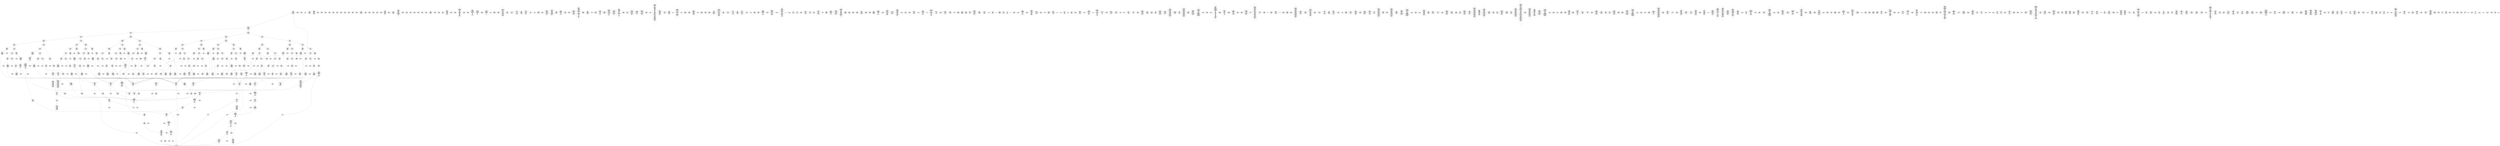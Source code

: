 /* Generated by GvGen v.1.0 (https://www.github.com/stricaud/gvgen) */

digraph G {
compound=true;
   node1 [label="[anywhere]"];
   node2 [label="# 0x0
PUSHX Data
PUSHX Data
MSTORE
PUSHX LogicData
CALLDATASIZE
LT
PUSHX Data
JUMPI
"];
   node3 [label="# 0xd
PUSHX Data
CALLDATALOAD
PUSHX BitData
SHR
PUSHX LogicData
GT
PUSHX Data
JUMPI
"];
   node4 [label="# 0x1e
PUSHX LogicData
GT
PUSHX Data
JUMPI
"];
   node5 [label="# 0x29
PUSHX LogicData
GT
PUSHX Data
JUMPI
"];
   node6 [label="# 0x34
PUSHX LogicData
GT
PUSHX Data
JUMPI
"];
   node7 [label="# 0x3f
PUSHX LogicData
EQ
PUSHX Data
JUMPI
"];
   node8 [label="# 0x4a
PUSHX LogicData
EQ
PUSHX Data
JUMPI
"];
   node9 [label="# 0x55
PUSHX LogicData
EQ
PUSHX Data
JUMPI
"];
   node10 [label="# 0x60
PUSHX LogicData
EQ
PUSHX Data
JUMPI
"];
   node11 [label="# 0x6b
PUSHX Data
REVERT
"];
   node12 [label="# 0x6f
JUMPDEST
PUSHX LogicData
EQ
PUSHX Data
JUMPI
"];
   node13 [label="# 0x7b
PUSHX LogicData
EQ
PUSHX Data
JUMPI
"];
   node14 [label="# 0x86
PUSHX LogicData
EQ
PUSHX Data
JUMPI
"];
   node15 [label="# 0x91
PUSHX LogicData
EQ
PUSHX Data
JUMPI
"];
   node16 [label="# 0x9c
PUSHX Data
REVERT
"];
   node17 [label="# 0xa0
JUMPDEST
PUSHX LogicData
GT
PUSHX Data
JUMPI
"];
   node18 [label="# 0xac
PUSHX LogicData
EQ
PUSHX Data
JUMPI
"];
   node19 [label="# 0xb7
PUSHX LogicData
EQ
PUSHX Data
JUMPI
"];
   node20 [label="# 0xc2
PUSHX LogicData
EQ
PUSHX Data
JUMPI
"];
   node21 [label="# 0xcd
PUSHX LogicData
EQ
PUSHX Data
JUMPI
"];
   node22 [label="# 0xd8
PUSHX Data
REVERT
"];
   node23 [label="# 0xdc
JUMPDEST
PUSHX LogicData
EQ
PUSHX Data
JUMPI
"];
   node24 [label="# 0xe8
PUSHX LogicData
EQ
PUSHX Data
JUMPI
"];
   node25 [label="# 0xf3
PUSHX LogicData
EQ
PUSHX Data
JUMPI
"];
   node26 [label="# 0xfe
PUSHX LogicData
EQ
PUSHX Data
JUMPI
"];
   node27 [label="# 0x109
PUSHX Data
REVERT
"];
   node28 [label="# 0x10d
JUMPDEST
PUSHX LogicData
GT
PUSHX Data
JUMPI
"];
   node29 [label="# 0x119
PUSHX LogicData
GT
PUSHX Data
JUMPI
"];
   node30 [label="# 0x124
PUSHX LogicData
EQ
PUSHX Data
JUMPI
"];
   node31 [label="# 0x12f
PUSHX LogicData
EQ
PUSHX Data
JUMPI
"];
   node32 [label="# 0x13a
PUSHX LogicData
EQ
PUSHX Data
JUMPI
"];
   node33 [label="# 0x145
PUSHX LogicData
EQ
PUSHX Data
JUMPI
"];
   node34 [label="# 0x150
PUSHX Data
REVERT
"];
   node35 [label="# 0x154
JUMPDEST
PUSHX LogicData
EQ
PUSHX Data
JUMPI
"];
   node36 [label="# 0x160
PUSHX LogicData
EQ
PUSHX Data
JUMPI
"];
   node37 [label="# 0x16b
PUSHX LogicData
EQ
PUSHX Data
JUMPI
"];
   node38 [label="# 0x176
PUSHX LogicData
EQ
PUSHX Data
JUMPI
"];
   node39 [label="# 0x181
PUSHX Data
REVERT
"];
   node40 [label="# 0x185
JUMPDEST
PUSHX LogicData
GT
PUSHX Data
JUMPI
"];
   node41 [label="# 0x191
PUSHX LogicData
EQ
PUSHX Data
JUMPI
"];
   node42 [label="# 0x19c
PUSHX LogicData
EQ
PUSHX Data
JUMPI
"];
   node43 [label="# 0x1a7
PUSHX LogicData
EQ
PUSHX Data
JUMPI
"];
   node44 [label="# 0x1b2
PUSHX LogicData
EQ
PUSHX Data
JUMPI
"];
   node45 [label="# 0x1bd
PUSHX Data
REVERT
"];
   node46 [label="# 0x1c1
JUMPDEST
PUSHX LogicData
EQ
PUSHX Data
JUMPI
"];
   node47 [label="# 0x1cd
PUSHX LogicData
EQ
PUSHX Data
JUMPI
"];
   node48 [label="# 0x1d8
PUSHX LogicData
EQ
PUSHX Data
JUMPI
"];
   node49 [label="# 0x1e3
PUSHX Data
REVERT
"];
   node50 [label="# 0x1e7
JUMPDEST
PUSHX LogicData
GT
PUSHX Data
JUMPI
"];
   node51 [label="# 0x1f3
PUSHX LogicData
GT
PUSHX Data
JUMPI
"];
   node52 [label="# 0x1fe
PUSHX LogicData
GT
PUSHX Data
JUMPI
"];
   node53 [label="# 0x209
PUSHX LogicData
EQ
PUSHX Data
JUMPI
"];
   node54 [label="# 0x214
PUSHX LogicData
EQ
PUSHX Data
JUMPI
"];
   node55 [label="# 0x21f
PUSHX LogicData
EQ
PUSHX Data
JUMPI
"];
   node56 [label="# 0x22a
PUSHX LogicData
EQ
PUSHX Data
JUMPI
"];
   node57 [label="# 0x235
PUSHX Data
REVERT
"];
   node58 [label="# 0x239
JUMPDEST
PUSHX LogicData
EQ
PUSHX Data
JUMPI
"];
   node59 [label="# 0x245
PUSHX LogicData
EQ
PUSHX Data
JUMPI
"];
   node60 [label="# 0x250
PUSHX LogicData
EQ
PUSHX Data
JUMPI
"];
   node61 [label="# 0x25b
PUSHX LogicData
EQ
PUSHX Data
JUMPI
"];
   node62 [label="# 0x266
PUSHX Data
REVERT
"];
   node63 [label="# 0x26a
JUMPDEST
PUSHX LogicData
GT
PUSHX Data
JUMPI
"];
   node64 [label="# 0x276
PUSHX LogicData
EQ
PUSHX Data
JUMPI
"];
   node65 [label="# 0x281
PUSHX LogicData
EQ
PUSHX Data
JUMPI
"];
   node66 [label="# 0x28c
PUSHX LogicData
EQ
PUSHX Data
JUMPI
"];
   node67 [label="# 0x297
PUSHX LogicData
EQ
PUSHX Data
JUMPI
"];
   node68 [label="# 0x2a2
PUSHX Data
REVERT
"];
   node69 [label="# 0x2a6
JUMPDEST
PUSHX LogicData
EQ
PUSHX Data
JUMPI
"];
   node70 [label="# 0x2b2
PUSHX LogicData
EQ
PUSHX Data
JUMPI
"];
   node71 [label="# 0x2bd
PUSHX LogicData
EQ
PUSHX Data
JUMPI
"];
   node72 [label="# 0x2c8
PUSHX Data
REVERT
"];
   node73 [label="# 0x2cc
JUMPDEST
PUSHX LogicData
GT
PUSHX Data
JUMPI
"];
   node74 [label="# 0x2d8
PUSHX LogicData
GT
PUSHX Data
JUMPI
"];
   node75 [label="# 0x2e3
PUSHX LogicData
EQ
PUSHX Data
JUMPI
"];
   node76 [label="# 0x2ee
PUSHX LogicData
EQ
PUSHX Data
JUMPI
"];
   node77 [label="# 0x2f9
PUSHX LogicData
EQ
PUSHX Data
JUMPI
"];
   node78 [label="# 0x304
PUSHX LogicData
EQ
PUSHX Data
JUMPI
"];
   node79 [label="# 0x30f
PUSHX Data
REVERT
"];
   node80 [label="# 0x313
JUMPDEST
PUSHX LogicData
EQ
PUSHX Data
JUMPI
"];
   node81 [label="# 0x31f
PUSHX LogicData
EQ
PUSHX Data
JUMPI
"];
   node82 [label="# 0x32a
PUSHX LogicData
EQ
PUSHX Data
JUMPI
"];
   node83 [label="# 0x335
PUSHX LogicData
EQ
PUSHX Data
JUMPI
"];
   node84 [label="# 0x340
PUSHX Data
REVERT
"];
   node85 [label="# 0x344
JUMPDEST
PUSHX LogicData
GT
PUSHX Data
JUMPI
"];
   node86 [label="# 0x350
PUSHX LogicData
EQ
PUSHX Data
JUMPI
"];
   node87 [label="# 0x35b
PUSHX LogicData
EQ
PUSHX Data
JUMPI
"];
   node88 [label="# 0x366
PUSHX LogicData
EQ
PUSHX Data
JUMPI
"];
   node89 [label="# 0x371
PUSHX LogicData
EQ
PUSHX Data
JUMPI
"];
   node90 [label="# 0x37c
PUSHX Data
REVERT
"];
   node91 [label="# 0x380
JUMPDEST
PUSHX LogicData
EQ
PUSHX Data
JUMPI
"];
   node92 [label="# 0x38c
PUSHX LogicData
EQ
PUSHX Data
JUMPI
"];
   node93 [label="# 0x397
PUSHX LogicData
EQ
PUSHX Data
JUMPI
"];
   node94 [label="# 0x3a2
JUMPDEST
PUSHX Data
REVERT
"];
   node95 [label="# 0x3a7
JUMPDEST
CALLVALUE
ISZERO
PUSHX Data
JUMPI
"];
   node96 [label="# 0x3af
PUSHX Data
REVERT
"];
   node97 [label="# 0x3b3
JUMPDEST
PUSHX Data
PUSHX Data
CALLDATASIZE
PUSHX Data
PUSHX Data
JUMP
"];
   node98 [label="# 0x3c2
JUMPDEST
PUSHX Data
JUMP
"];
   node99 [label="# 0x3c7
JUMPDEST
PUSHX MemData
MLOAD
ISZERO
ISZERO
MSTORE
PUSHX ArithData
ADD
"];
   node100 [label="# 0x3d3
JUMPDEST
PUSHX MemData
MLOAD
SUB
RETURN
"];
   node101 [label="# 0x3dc
JUMPDEST
CALLVALUE
ISZERO
PUSHX Data
JUMPI
"];
   node102 [label="# 0x3e4
PUSHX Data
REVERT
"];
   node103 [label="# 0x3e8
JUMPDEST
PUSHX Data
PUSHX Data
CALLDATASIZE
PUSHX Data
PUSHX Data
JUMP
"];
   node104 [label="# 0x3f7
JUMPDEST
PUSHX Data
JUMP
"];
   node105 [label="# 0x3fc
JUMPDEST
STOP
"];
   node106 [label="# 0x3fe
JUMPDEST
CALLVALUE
ISZERO
PUSHX Data
JUMPI
"];
   node107 [label="# 0x406
PUSHX Data
REVERT
"];
   node108 [label="# 0x40a
JUMPDEST
PUSHX Data
PUSHX Data
JUMP
"];
   node109 [label="# 0x413
JUMPDEST
PUSHX MemData
MLOAD
PUSHX Data
PUSHX Data
JUMP
"];
   node110 [label="# 0x420
JUMPDEST
CALLVALUE
ISZERO
PUSHX Data
JUMPI
"];
   node111 [label="# 0x428
PUSHX Data
REVERT
"];
   node112 [label="# 0x42c
JUMPDEST
PUSHX Data
PUSHX Data
CALLDATASIZE
PUSHX Data
PUSHX Data
JUMP
"];
   node113 [label="# 0x43b
JUMPDEST
PUSHX Data
PUSHX Data
MSTORE
PUSHX Data
MSTORE
PUSHX Data
SHA3
SLOAD
JUMP
"];
   node114 [label="# 0x44d
JUMPDEST
PUSHX MemData
MLOAD
MSTORE
PUSHX ArithData
ADD
PUSHX Data
JUMP
"];
   node115 [label="# 0x45b
JUMPDEST
CALLVALUE
ISZERO
PUSHX Data
JUMPI
"];
   node116 [label="# 0x463
PUSHX Data
REVERT
"];
   node117 [label="# 0x467
JUMPDEST
PUSHX Data
PUSHX Data
CALLDATASIZE
PUSHX Data
PUSHX Data
JUMP
"];
   node118 [label="# 0x476
JUMPDEST
PUSHX Data
JUMP
"];
   node119 [label="# 0x47b
JUMPDEST
PUSHX MemData
MLOAD
PUSHX ArithData
PUSHX BitData
PUSHX BitData
SHL
SUB
AND
MSTORE
PUSHX ArithData
ADD
PUSHX Data
JUMP
"];
   node120 [label="# 0x493
JUMPDEST
CALLVALUE
ISZERO
PUSHX Data
JUMPI
"];
   node121 [label="# 0x49b
PUSHX Data
REVERT
"];
   node122 [label="# 0x49f
JUMPDEST
PUSHX Data
PUSHX Data
CALLDATASIZE
PUSHX Data
PUSHX Data
JUMP
"];
   node123 [label="# 0x4ae
JUMPDEST
PUSHX Data
JUMP
"];
   node124 [label="# 0x4b3
JUMPDEST
CALLVALUE
ISZERO
PUSHX Data
JUMPI
"];
   node125 [label="# 0x4bb
PUSHX Data
REVERT
"];
   node126 [label="# 0x4bf
JUMPDEST
PUSHX Data
PUSHX StorData
SLOAD
JUMP
"];
   node127 [label="# 0x4c9
JUMPDEST
CALLVALUE
ISZERO
PUSHX Data
JUMPI
"];
   node128 [label="# 0x4d1
PUSHX Data
REVERT
"];
   node129 [label="# 0x4d5
JUMPDEST
PUSHX Data
PUSHX Data
CALLDATASIZE
PUSHX Data
PUSHX Data
JUMP
"];
   node130 [label="# 0x4e4
JUMPDEST
PUSHX Data
JUMP
"];
   node131 [label="# 0x4e9
JUMPDEST
CALLVALUE
ISZERO
PUSHX Data
JUMPI
"];
   node132 [label="# 0x4f1
PUSHX Data
REVERT
"];
   node133 [label="# 0x4f5
JUMPDEST
PUSHX Data
PUSHX Data
CALLDATASIZE
PUSHX Data
PUSHX Data
JUMP
"];
   node134 [label="# 0x504
JUMPDEST
PUSHX Data
JUMP
"];
   node135 [label="# 0x509
JUMPDEST
CALLVALUE
ISZERO
PUSHX Data
JUMPI
"];
   node136 [label="# 0x511
PUSHX Data
REVERT
"];
   node137 [label="# 0x515
JUMPDEST
PUSHX Data
PUSHX Data
JUMP
"];
   node138 [label="# 0x51e
JUMPDEST
CALLVALUE
ISZERO
PUSHX Data
JUMPI
"];
   node139 [label="# 0x526
PUSHX Data
REVERT
"];
   node140 [label="# 0x52a
JUMPDEST
PUSHX Data
PUSHX Data
CALLDATASIZE
PUSHX Data
PUSHX Data
JUMP
"];
   node141 [label="# 0x539
JUMPDEST
PUSHX Data
JUMP
"];
   node142 [label="# 0x53e
JUMPDEST
CALLVALUE
ISZERO
PUSHX Data
JUMPI
"];
   node143 [label="# 0x546
PUSHX Data
REVERT
"];
   node144 [label="# 0x54a
JUMPDEST
PUSHX Data
PUSHX Data
CALLDATASIZE
PUSHX Data
PUSHX Data
JUMP
"];
   node145 [label="# 0x559
JUMPDEST
PUSHX Data
JUMP
"];
   node146 [label="# 0x55e
JUMPDEST
CALLVALUE
ISZERO
PUSHX Data
JUMPI
"];
   node147 [label="# 0x566
PUSHX Data
REVERT
"];
   node148 [label="# 0x56a
JUMPDEST
PUSHX Data
PUSHX StorData
SLOAD
JUMP
"];
   node149 [label="# 0x574
JUMPDEST
CALLVALUE
ISZERO
PUSHX Data
JUMPI
"];
   node150 [label="# 0x57c
PUSHX Data
REVERT
"];
   node151 [label="# 0x580
JUMPDEST
PUSHX Data
PUSHX StorData
SLOAD
JUMP
"];
   node152 [label="# 0x58a
JUMPDEST
CALLVALUE
ISZERO
PUSHX Data
JUMPI
"];
   node153 [label="# 0x592
PUSHX Data
REVERT
"];
   node154 [label="# 0x596
JUMPDEST
PUSHX Data
PUSHX Data
CALLDATASIZE
PUSHX Data
PUSHX Data
JUMP
"];
   node155 [label="# 0x5a5
JUMPDEST
PUSHX Data
JUMP
"];
   node156 [label="# 0x5aa
JUMPDEST
CALLVALUE
ISZERO
PUSHX Data
JUMPI
"];
   node157 [label="# 0x5b2
PUSHX Data
REVERT
"];
   node158 [label="# 0x5b6
JUMPDEST
PUSHX Data
PUSHX Data
CALLDATASIZE
PUSHX Data
PUSHX Data
JUMP
"];
   node159 [label="# 0x5c5
JUMPDEST
PUSHX Data
JUMP
"];
   node160 [label="# 0x5ca
JUMPDEST
CALLVALUE
ISZERO
PUSHX Data
JUMPI
"];
   node161 [label="# 0x5d2
PUSHX Data
REVERT
"];
   node162 [label="# 0x5d6
JUMPDEST
PUSHX Data
PUSHX StorData
SLOAD
JUMP
"];
   node163 [label="# 0x5e0
JUMPDEST
CALLVALUE
ISZERO
PUSHX Data
JUMPI
"];
   node164 [label="# 0x5e8
PUSHX Data
REVERT
"];
   node165 [label="# 0x5ec
JUMPDEST
PUSHX Data
PUSHX Data
CALLDATASIZE
PUSHX Data
PUSHX Data
JUMP
"];
   node166 [label="# 0x5fb
JUMPDEST
PUSHX Data
JUMP
"];
   node167 [label="# 0x600
JUMPDEST
CALLVALUE
ISZERO
PUSHX Data
JUMPI
"];
   node168 [label="# 0x608
PUSHX Data
REVERT
"];
   node169 [label="# 0x60c
JUMPDEST
PUSHX StorData
SLOAD
PUSHX Data
PUSHX Data
DIV
PUSHX BitData
AND
JUMP
"];
   node170 [label="# 0x620
JUMPDEST
CALLVALUE
ISZERO
PUSHX Data
JUMPI
"];
   node171 [label="# 0x628
PUSHX Data
REVERT
"];
   node172 [label="# 0x62c
JUMPDEST
PUSHX Data
PUSHX Data
JUMP
"];
   node173 [label="# 0x635
JUMPDEST
CALLVALUE
ISZERO
PUSHX Data
JUMPI
"];
   node174 [label="# 0x63d
PUSHX Data
REVERT
"];
   node175 [label="# 0x641
JUMPDEST
PUSHX Data
PUSHX Data
CALLDATASIZE
PUSHX Data
PUSHX Data
JUMP
"];
   node176 [label="# 0x650
JUMPDEST
PUSHX Data
JUMP
"];
   node177 [label="# 0x655
JUMPDEST
CALLVALUE
ISZERO
PUSHX Data
JUMPI
"];
   node178 [label="# 0x65d
PUSHX Data
REVERT
"];
   node179 [label="# 0x661
JUMPDEST
PUSHX Data
PUSHX Data
CALLDATASIZE
PUSHX Data
PUSHX Data
JUMP
"];
   node180 [label="# 0x670
JUMPDEST
PUSHX Data
JUMP
"];
   node181 [label="# 0x675
JUMPDEST
PUSHX MemData
MLOAD
PUSHX Data
PUSHX Data
JUMP
"];
   node182 [label="# 0x682
JUMPDEST
CALLVALUE
ISZERO
PUSHX Data
JUMPI
"];
   node183 [label="# 0x68a
PUSHX Data
REVERT
"];
   node184 [label="# 0x68e
JUMPDEST
PUSHX StorData
SLOAD
PUSHX Data
PUSHX BitData
AND
JUMP
"];
   node185 [label="# 0x69c
JUMPDEST
CALLVALUE
ISZERO
PUSHX Data
JUMPI
"];
   node186 [label="# 0x6a4
PUSHX Data
REVERT
"];
   node187 [label="# 0x6a8
JUMPDEST
PUSHX Data
PUSHX Data
JUMP
"];
   node188 [label="# 0x6b1
JUMPDEST
CALLVALUE
ISZERO
PUSHX Data
JUMPI
"];
   node189 [label="# 0x6b9
PUSHX Data
REVERT
"];
   node190 [label="# 0x6bd
JUMPDEST
PUSHX Data
PUSHX Data
CALLDATASIZE
PUSHX Data
PUSHX Data
JUMP
"];
   node191 [label="# 0x6cc
JUMPDEST
PUSHX Data
JUMP
"];
   node192 [label="# 0x6d1
JUMPDEST
CALLVALUE
ISZERO
PUSHX Data
JUMPI
"];
   node193 [label="# 0x6d9
PUSHX Data
REVERT
"];
   node194 [label="# 0x6dd
JUMPDEST
PUSHX StorData
SLOAD
PUSHX Data
PUSHX Data
DIV
PUSHX BitData
AND
JUMP
"];
   node195 [label="# 0x6f0
JUMPDEST
CALLVALUE
ISZERO
PUSHX Data
JUMPI
"];
   node196 [label="# 0x6f8
PUSHX Data
REVERT
"];
   node197 [label="# 0x6fc
JUMPDEST
PUSHX Data
PUSHX Data
CALLDATASIZE
PUSHX Data
PUSHX Data
JUMP
"];
   node198 [label="# 0x70b
JUMPDEST
PUSHX Data
JUMP
"];
   node199 [label="# 0x710
JUMPDEST
CALLVALUE
ISZERO
PUSHX Data
JUMPI
"];
   node200 [label="# 0x718
PUSHX Data
REVERT
"];
   node201 [label="# 0x71c
JUMPDEST
PUSHX Data
PUSHX Data
JUMP
"];
   node202 [label="# 0x725
JUMPDEST
CALLVALUE
ISZERO
PUSHX Data
JUMPI
"];
   node203 [label="# 0x72d
PUSHX Data
REVERT
"];
   node204 [label="# 0x731
JUMPDEST
PUSHX Data
PUSHX Data
CALLDATASIZE
PUSHX Data
PUSHX Data
JUMP
"];
   node205 [label="# 0x740
JUMPDEST
PUSHX Data
JUMP
"];
   node206 [label="# 0x745
JUMPDEST
CALLVALUE
ISZERO
PUSHX Data
JUMPI
"];
   node207 [label="# 0x74d
PUSHX Data
REVERT
"];
   node208 [label="# 0x751
JUMPDEST
PUSHX Data
PUSHX Data
CALLDATASIZE
PUSHX Data
PUSHX Data
JUMP
"];
   node209 [label="# 0x760
JUMPDEST
PUSHX Data
JUMP
"];
   node210 [label="# 0x765
JUMPDEST
CALLVALUE
ISZERO
PUSHX Data
JUMPI
"];
   node211 [label="# 0x76d
PUSHX Data
REVERT
"];
   node212 [label="# 0x771
JUMPDEST
PUSHX StorData
SLOAD
PUSHX Data
JUMP
"];
   node213 [label="# 0x77a
JUMPDEST
CALLVALUE
ISZERO
PUSHX Data
JUMPI
"];
   node214 [label="# 0x782
PUSHX Data
REVERT
"];
   node215 [label="# 0x786
JUMPDEST
PUSHX Data
PUSHX Data
CALLDATASIZE
PUSHX Data
PUSHX Data
JUMP
"];
   node216 [label="# 0x795
JUMPDEST
PUSHX Data
JUMP
"];
   node217 [label="# 0x79a
JUMPDEST
CALLVALUE
ISZERO
PUSHX Data
JUMPI
"];
   node218 [label="# 0x7a2
PUSHX Data
REVERT
"];
   node219 [label="# 0x7a6
JUMPDEST
PUSHX Data
PUSHX Data
CALLDATASIZE
PUSHX Data
PUSHX Data
JUMP
"];
   node220 [label="# 0x7b5
JUMPDEST
PUSHX Data
PUSHX Data
MSTORE
PUSHX Data
MSTORE
PUSHX Data
SHA3
SLOAD
JUMP
"];
   node221 [label="# 0x7c7
JUMPDEST
CALLVALUE
ISZERO
PUSHX Data
JUMPI
"];
   node222 [label="# 0x7cf
PUSHX Data
REVERT
"];
   node223 [label="# 0x7d3
JUMPDEST
PUSHX Data
PUSHX Data
CALLDATASIZE
PUSHX Data
PUSHX Data
JUMP
"];
   node224 [label="# 0x7e2
JUMPDEST
PUSHX Data
JUMP
"];
   node225 [label="# 0x7e7
JUMPDEST
PUSHX MemData
MLOAD
PUSHX Data
PUSHX Data
JUMP
"];
   node226 [label="# 0x7f4
JUMPDEST
CALLVALUE
ISZERO
PUSHX Data
JUMPI
"];
   node227 [label="# 0x7fc
PUSHX Data
REVERT
"];
   node228 [label="# 0x800
JUMPDEST
PUSHX Data
PUSHX StorData
SLOAD
JUMP
"];
   node229 [label="# 0x80a
JUMPDEST
CALLVALUE
ISZERO
PUSHX Data
JUMPI
"];
   node230 [label="# 0x812
PUSHX Data
REVERT
"];
   node231 [label="# 0x816
JUMPDEST
PUSHX StorData
SLOAD
PUSHX ArithData
PUSHX BitData
PUSHX BitData
SHL
SUB
AND
PUSHX Data
JUMP
"];
   node232 [label="# 0x828
JUMPDEST
CALLVALUE
ISZERO
PUSHX Data
JUMPI
"];
   node233 [label="# 0x830
PUSHX Data
REVERT
"];
   node234 [label="# 0x834
JUMPDEST
PUSHX Data
PUSHX Data
CALLDATASIZE
PUSHX Data
PUSHX Data
JUMP
"];
   node235 [label="# 0x843
JUMPDEST
PUSHX Data
PUSHX Data
MSTORE
PUSHX Data
MSTORE
PUSHX Data
SHA3
SLOAD
PUSHX ArithData
PUSHX BitData
PUSHX BitData
SHL
SUB
AND
JUMP
"];
   node236 [label="# 0x85e
JUMPDEST
CALLVALUE
ISZERO
PUSHX Data
JUMPI
"];
   node237 [label="# 0x866
PUSHX Data
REVERT
"];
   node238 [label="# 0x86a
JUMPDEST
PUSHX Data
PUSHX Data
CALLDATASIZE
PUSHX Data
PUSHX Data
JUMP
"];
   node239 [label="# 0x879
JUMPDEST
PUSHX Data
JUMP
"];
   node240 [label="# 0x87e
JUMPDEST
CALLVALUE
ISZERO
PUSHX Data
JUMPI
"];
   node241 [label="# 0x886
PUSHX Data
REVERT
"];
   node242 [label="# 0x88a
JUMPDEST
PUSHX Data
PUSHX Data
JUMP
"];
   node243 [label="# 0x893
JUMPDEST
CALLVALUE
ISZERO
PUSHX Data
JUMPI
"];
   node244 [label="# 0x89b
PUSHX Data
REVERT
"];
   node245 [label="# 0x89f
JUMPDEST
PUSHX Data
PUSHX Data
CALLDATASIZE
PUSHX Data
PUSHX Data
JUMP
"];
   node246 [label="# 0x8ae
JUMPDEST
PUSHX Data
JUMP
"];
   node247 [label="# 0x8b3
JUMPDEST
PUSHX Data
PUSHX Data
CALLDATASIZE
PUSHX Data
PUSHX Data
JUMP
"];
   node248 [label="# 0x8c1
JUMPDEST
PUSHX Data
JUMP
"];
   node249 [label="# 0x8c6
JUMPDEST
CALLVALUE
ISZERO
PUSHX Data
JUMPI
"];
   node250 [label="# 0x8ce
PUSHX Data
REVERT
"];
   node251 [label="# 0x8d2
JUMPDEST
PUSHX Data
PUSHX Data
CALLDATASIZE
PUSHX Data
PUSHX Data
JUMP
"];
   node252 [label="# 0x8e1
JUMPDEST
PUSHX Data
JUMP
"];
   node253 [label="# 0x8e6
JUMPDEST
CALLVALUE
ISZERO
PUSHX Data
JUMPI
"];
   node254 [label="# 0x8ee
PUSHX Data
REVERT
"];
   node255 [label="# 0x8f2
JUMPDEST
PUSHX Data
PUSHX Data
JUMP
"];
   node256 [label="# 0x8fb
JUMPDEST
CALLVALUE
ISZERO
PUSHX Data
JUMPI
"];
   node257 [label="# 0x903
PUSHX Data
REVERT
"];
   node258 [label="# 0x907
JUMPDEST
PUSHX Data
PUSHX Data
JUMP
"];
   node259 [label="# 0x910
JUMPDEST
CALLVALUE
ISZERO
PUSHX Data
JUMPI
"];
   node260 [label="# 0x918
PUSHX Data
REVERT
"];
   node261 [label="# 0x91c
JUMPDEST
PUSHX StorData
SLOAD
PUSHX Data
JUMP
"];
   node262 [label="# 0x925
JUMPDEST
CALLVALUE
ISZERO
PUSHX Data
JUMPI
"];
   node263 [label="# 0x92d
PUSHX Data
REVERT
"];
   node264 [label="# 0x931
JUMPDEST
PUSHX Data
PUSHX Data
CALLDATASIZE
PUSHX Data
PUSHX Data
JUMP
"];
   node265 [label="# 0x940
JUMPDEST
PUSHX Data
JUMP
"];
   node266 [label="# 0x945
JUMPDEST
CALLVALUE
ISZERO
PUSHX Data
JUMPI
"];
   node267 [label="# 0x94d
PUSHX Data
REVERT
"];
   node268 [label="# 0x951
JUMPDEST
PUSHX Data
PUSHX Data
CALLDATASIZE
PUSHX Data
PUSHX Data
JUMP
"];
   node269 [label="# 0x960
JUMPDEST
PUSHX Data
JUMP
"];
   node270 [label="# 0x965
JUMPDEST
CALLVALUE
ISZERO
PUSHX Data
JUMPI
"];
   node271 [label="# 0x96d
PUSHX Data
REVERT
"];
   node272 [label="# 0x971
JUMPDEST
PUSHX Data
PUSHX Data
CALLDATASIZE
PUSHX Data
PUSHX Data
JUMP
"];
   node273 [label="# 0x980
JUMPDEST
PUSHX Data
JUMP
"];
   node274 [label="# 0x985
JUMPDEST
PUSHX MemData
MLOAD
PUSHX Data
PUSHX Data
JUMP
"];
   node275 [label="# 0x992
JUMPDEST
CALLVALUE
ISZERO
PUSHX Data
JUMPI
"];
   node276 [label="# 0x99a
PUSHX Data
REVERT
"];
   node277 [label="# 0x99e
JUMPDEST
PUSHX Data
PUSHX Data
CALLDATASIZE
PUSHX Data
PUSHX Data
JUMP
"];
   node278 [label="# 0x9ad
JUMPDEST
PUSHX Data
JUMP
"];
   node279 [label="# 0x9b2
JUMPDEST
CALLVALUE
ISZERO
PUSHX Data
JUMPI
"];
   node280 [label="# 0x9ba
PUSHX Data
REVERT
"];
   node281 [label="# 0x9be
JUMPDEST
PUSHX Data
PUSHX Data
JUMP
"];
   node282 [label="# 0x9c7
JUMPDEST
PUSHX Data
PUSHX Data
CALLDATASIZE
PUSHX Data
PUSHX Data
JUMP
"];
   node283 [label="# 0x9d5
JUMPDEST
PUSHX Data
JUMP
"];
   node284 [label="# 0x9da
JUMPDEST
CALLVALUE
ISZERO
PUSHX Data
JUMPI
"];
   node285 [label="# 0x9e2
PUSHX Data
REVERT
"];
   node286 [label="# 0x9e6
JUMPDEST
PUSHX Data
PUSHX Data
CALLDATASIZE
PUSHX Data
PUSHX Data
JUMP
"];
   node287 [label="# 0x9f5
JUMPDEST
PUSHX Data
JUMP
"];
   node288 [label="# 0x9fa
JUMPDEST
CALLVALUE
ISZERO
PUSHX Data
JUMPI
"];
   node289 [label="# 0xa02
PUSHX Data
REVERT
"];
   node290 [label="# 0xa06
JUMPDEST
PUSHX Data
PUSHX StorData
SLOAD
JUMP
"];
   node291 [label="# 0xa10
JUMPDEST
CALLVALUE
ISZERO
PUSHX Data
JUMPI
"];
   node292 [label="# 0xa18
PUSHX Data
REVERT
"];
   node293 [label="# 0xa1c
JUMPDEST
PUSHX Data
PUSHX StorData
SLOAD
JUMP
"];
   node294 [label="# 0xa26
JUMPDEST
CALLVALUE
ISZERO
PUSHX Data
JUMPI
"];
   node295 [label="# 0xa2e
PUSHX Data
REVERT
"];
   node296 [label="# 0xa32
JUMPDEST
PUSHX Data
PUSHX Data
CALLDATASIZE
PUSHX Data
PUSHX Data
JUMP
"];
   node297 [label="# 0xa41
JUMPDEST
PUSHX Data
PUSHX Data
MSTORE
PUSHX Data
MSTORE
PUSHX Data
SHA3
SLOAD
PUSHX BitData
AND
JUMP
"];
   node298 [label="# 0xa56
JUMPDEST
CALLVALUE
ISZERO
PUSHX Data
JUMPI
"];
   node299 [label="# 0xa5e
PUSHX Data
REVERT
"];
   node300 [label="# 0xa62
JUMPDEST
PUSHX Data
PUSHX Data
CALLDATASIZE
PUSHX Data
PUSHX Data
JUMP
"];
   node301 [label="# 0xa71
JUMPDEST
PUSHX Data
JUMP
"];
   node302 [label="# 0xa76
JUMPDEST
CALLVALUE
ISZERO
PUSHX Data
JUMPI
"];
   node303 [label="# 0xa7e
PUSHX Data
REVERT
"];
   node304 [label="# 0xa82
JUMPDEST
PUSHX Data
PUSHX Data
CALLDATASIZE
PUSHX Data
PUSHX Data
JUMP
"];
   node305 [label="# 0xa91
JUMPDEST
PUSHX Data
JUMP
"];
   node306 [label="# 0xa96
JUMPDEST
CALLVALUE
ISZERO
PUSHX Data
JUMPI
"];
   node307 [label="# 0xa9e
PUSHX Data
REVERT
"];
   node308 [label="# 0xaa2
JUMPDEST
PUSHX Data
PUSHX StorData
SLOAD
JUMP
"];
   node309 [label="# 0xaac
JUMPDEST
CALLVALUE
ISZERO
PUSHX Data
JUMPI
"];
   node310 [label="# 0xab4
PUSHX Data
REVERT
"];
   node311 [label="# 0xab8
JUMPDEST
PUSHX Data
PUSHX Data
CALLDATASIZE
PUSHX Data
PUSHX Data
JUMP
"];
   node312 [label="# 0xac7
JUMPDEST
PUSHX ArithData
PUSHX BitData
PUSHX BitData
SHL
SUB
AND
PUSHX Data
MSTORE
PUSHX Data
PUSHX Data
MSTORE
PUSHX Data
SHA3
AND
MSTORE
MSTORE
SHA3
SLOAD
PUSHX BitData
AND
JUMP
"];
   node313 [label="# 0xaf5
JUMPDEST
CALLVALUE
ISZERO
PUSHX Data
JUMPI
"];
   node314 [label="# 0xafd
PUSHX Data
REVERT
"];
   node315 [label="# 0xb01
JUMPDEST
PUSHX Data
PUSHX Data
CALLDATASIZE
PUSHX Data
PUSHX Data
JUMP
"];
   node316 [label="# 0xb10
JUMPDEST
PUSHX Data
JUMP
"];
   node317 [label="# 0xb15
JUMPDEST
CALLVALUE
ISZERO
PUSHX Data
JUMPI
"];
   node318 [label="# 0xb1d
PUSHX Data
REVERT
"];
   node319 [label="# 0xb21
JUMPDEST
PUSHX Data
PUSHX Data
CALLDATASIZE
PUSHX Data
PUSHX Data
JUMP
"];
   node320 [label="# 0xb30
JUMPDEST
PUSHX Data
JUMP
"];
   node321 [label="# 0xb35
JUMPDEST
PUSHX Data
PUSHX BitData
PUSHX BitData
SHL
PUSHX ArithData
PUSHX BitData
PUSHX BitData
SHL
SUB
NOT
AND
EQ
PUSHX Data
JUMPI
"];
   node322 [label="# 0xb51
PUSHX BitData
PUSHX BitData
SHL
PUSHX ArithData
PUSHX BitData
PUSHX BitData
SHL
SUB
NOT
AND
EQ
"];
   node323 [label="# 0xb66
JUMPDEST
PUSHX Data
JUMPI
"];
   node324 [label="# 0xb6c
PUSHX BitData
PUSHX BitData
SHL
PUSHX ArithData
PUSHX BitData
PUSHX BitData
SHL
SUB
NOT
AND
EQ
"];
   node325 [label="# 0xb81
JUMPDEST
JUMP
"];
   node326 [label="# 0xb87
JUMPDEST
PUSHX Data
PUSHX Data
JUMP
"];
   node327 [label="# 0xb8f
JUMPDEST
PUSHX Data
SSTORE
JUMP
"];
   node328 [label="# 0xb94
JUMPDEST
PUSHX Data
PUSHX StorData
SLOAD
PUSHX Data
PUSHX Data
JUMP
"];
   node329 [label="# 0xba3
JUMPDEST
PUSHX ArithData
ADD
PUSHX ArithData
DIV
MUL
PUSHX ArithData
ADD
PUSHX MemData
MLOAD
ADD
PUSHX Data
MSTORE
MSTORE
PUSHX ArithData
ADD
SLOAD
PUSHX Data
PUSHX Data
JUMP
"];
   node330 [label="# 0xbcf
JUMPDEST
ISZERO
PUSHX Data
JUMPI
"];
   node331 [label="# 0xbd6
PUSHX LogicData
LT
PUSHX Data
JUMPI
"];
   node332 [label="# 0xbde
PUSHX ArithData
SLOAD
DIV
MUL
MSTORE
PUSHX ArithData
ADD
PUSHX Data
JUMP
"];
   node333 [label="# 0xbf1
JUMPDEST
ADD
PUSHX Data
MSTORE
PUSHX Data
PUSHX Data
SHA3
"];
   node334 [label="# 0xbff
JUMPDEST
SLOAD
MSTORE
PUSHX ArithData
ADD
PUSHX ArithData
ADD
GT
PUSHX Data
JUMPI
"];
   node335 [label="# 0xc13
SUB
PUSHX BitData
AND
ADD
"];
   node336 [label="# 0xc1c
JUMPDEST
JUMP
"];
   node337 [label="# 0xc26
JUMPDEST
PUSHX Data
PUSHX Data
PUSHX Data
JUMP
"];
   node338 [label="# 0xc31
JUMPDEST
PUSHX Data
JUMPI
"];
   node339 [label="# 0xc36
PUSHX MemData
MLOAD
PUSHX BitData
PUSHX BitData
SHL
MSTORE
PUSHX ArithData
ADD
PUSHX MemData
MLOAD
SUB
REVERT
"];
   node340 [label="# 0xc4e
JUMPDEST
PUSHX Data
MSTORE
PUSHX Data
PUSHX Data
MSTORE
PUSHX Data
SHA3
SLOAD
PUSHX ArithData
PUSHX BitData
PUSHX BitData
SHL
SUB
AND
JUMP
"];
   node341 [label="# 0xc6a
JUMPDEST
PUSHX Data
PUSHX Data
PUSHX Data
JUMP
"];
   node342 [label="# 0xc75
JUMPDEST
CALLER
PUSHX ArithData
PUSHX BitData
PUSHX BitData
SHL
SUB
AND
EQ
PUSHX Data
JUMPI
"];
   node343 [label="# 0xc88
PUSHX Data
CALLER
PUSHX Data
JUMP
"];
   node344 [label="# 0xc91
JUMPDEST
PUSHX Data
JUMPI
"];
   node345 [label="# 0xc96
PUSHX MemData
MLOAD
PUSHX BitData
PUSHX BitData
SHL
MSTORE
PUSHX ArithData
ADD
PUSHX MemData
MLOAD
SUB
REVERT
"];
   node346 [label="# 0xcae
JUMPDEST
PUSHX Data
MSTORE
PUSHX Data
PUSHX Data
MSTORE
PUSHX MemData
SHA3
SLOAD
PUSHX ArithData
PUSHX BitData
PUSHX BitData
SHL
SUB
NOT
AND
PUSHX ArithData
PUSHX BitData
PUSHX BitData
SHL
SUB
AND
OR
SSTORE
MLOAD
AND
PUSHX Data
LOGX
JUMP
"];
   node347 [label="# 0xd0a
JUMPDEST
PUSHX Data
PUSHX Data
JUMP
"];
   node348 [label="# 0xd12
JUMPDEST
MLOAD
PUSHX Data
PUSHX Data
PUSHX ArithData
ADD
PUSHX Data
JUMP
"];
   node349 [label="# 0xd25
JUMPDEST
JUMP
"];
   node350 [label="# 0xd29
JUMPDEST
PUSHX Data
PUSHX Data
JUMP
"];
   node351 [label="# 0xd31
JUMPDEST
PUSHX StorData
SLOAD
PUSHX BitData
NOT
AND
ISZERO
ISZERO
OR
SSTORE
JUMP
"];
   node352 [label="# 0xd44
JUMPDEST
PUSHX StorData
SLOAD
PUSHX StorData
SLOAD
SUB
PUSHX BitData
NOT
ADD
JUMP
"];
   node353 [label="# 0xd52
JUMPDEST
PUSHX Data
PUSHX Data
PUSHX Data
JUMP
"];
   node354 [label="# 0xd5d
JUMPDEST
PUSHX ArithData
PUSHX BitData
PUSHX BitData
SHL
SUB
AND
PUSHX ArithData
PUSHX BitData
PUSHX BitData
SHL
SUB
AND
EQ
PUSHX Data
JUMPI
"];
   node355 [label="# 0xd79
PUSHX MemData
MLOAD
PUSHX BitData
PUSHX BitData
SHL
MSTORE
PUSHX ArithData
ADD
PUSHX MemData
MLOAD
SUB
REVERT
"];
   node356 [label="# 0xd90
JUMPDEST
PUSHX Data
MSTORE
PUSHX Data
PUSHX Data
MSTORE
PUSHX Data
SHA3
SLOAD
CALLER
EQ
PUSHX ArithData
PUSHX BitData
PUSHX BitData
SHL
SUB
AND
EQ
OR
PUSHX Data
JUMPI
"];
   node357 [label="# 0xdb7
PUSHX Data
CALLER
PUSHX Data
JUMP
"];
   node358 [label="# 0xdc0
JUMPDEST
PUSHX Data
JUMPI
"];
   node359 [label="# 0xdc5
PUSHX MemData
MLOAD
PUSHX BitData
PUSHX BitData
SHL
MSTORE
PUSHX ArithData
ADD
PUSHX MemData
MLOAD
SUB
REVERT
"];
   node360 [label="# 0xddd
JUMPDEST
PUSHX ArithData
PUSHX BitData
PUSHX BitData
SHL
SUB
AND
PUSHX Data
JUMPI
"];
   node361 [label="# 0xdec
PUSHX MemData
MLOAD
PUSHX BitData
PUSHX BitData
SHL
MSTORE
PUSHX ArithData
ADD
PUSHX MemData
MLOAD
SUB
REVERT
"];
   node362 [label="# 0xe04
JUMPDEST
ISZERO
PUSHX Data
JUMPI
"];
   node363 [label="# 0xe0b
PUSHX Data
SSTORE
"];
   node364 [label="# 0xe0f
JUMPDEST
PUSHX ArithData
PUSHX BitData
PUSHX BitData
SHL
SUB
AND
PUSHX Data
MSTORE
PUSHX Data
PUSHX Data
MSTORE
PUSHX Data
SHA3
SLOAD
PUSHX BitData
NOT
ADD
SSTORE
AND
MSTORE
SHA3
SLOAD
PUSHX ArithData
ADD
SSTORE
TIMESTAMP
PUSHX BitData
SHL
OR
PUSHX BitData
PUSHX BitData
SHL
OR
PUSHX Data
MSTORE
PUSHX Data
PUSHX Data
MSTORE
PUSHX Data
SHA3
SSTORE
PUSHX BitData
PUSHX BitData
SHL
AND
PUSHX Data
JUMPI
"];
   node365 [label="# 0xe67
PUSHX ArithData
ADD
PUSHX Data
MSTORE
PUSHX Data
PUSHX Data
MSTORE
PUSHX Data
SHA3
SLOAD
PUSHX Data
JUMPI
"];
   node366 [label="# 0xe7e
PUSHX StorData
SLOAD
EQ
PUSHX Data
JUMPI
"];
   node367 [label="# 0xe87
PUSHX Data
MSTORE
PUSHX Data
PUSHX Data
MSTORE
PUSHX Data
SHA3
SSTORE
"];
   node368 [label="# 0xe98
JUMPDEST
"];
   node369 [label="# 0xe9a
JUMPDEST
PUSHX ArithData
PUSHX BitData
PUSHX BitData
SHL
SUB
AND
PUSHX ArithData
PUSHX BitData
PUSHX BitData
SHL
SUB
AND
PUSHX Data
PUSHX MemData
MLOAD
PUSHX MemData
MLOAD
SUB
LOGX
"];
   node370 [label="# 0xedc
JUMPDEST
JUMP
"];
   node371 [label="# 0xee4
JUMPDEST
PUSHX Data
PUSHX Data
JUMP
"];
   node372 [label="# 0xeec
JUMPDEST
PUSHX Data
SSTORE
JUMP
"];
   node373 [label="# 0xef1
JUMPDEST
PUSHX Data
PUSHX MemData
MLOAD
PUSHX ArithData
ADD
PUSHX Data
MSTORE
PUSHX Data
MSTORE
PUSHX Data
JUMP
"];
   node374 [label="# 0xf0c
JUMPDEST
JUMP
"];
   node375 [label="# 0xf11
JUMPDEST
PUSHX Data
PUSHX Data
JUMP
"];
   node376 [label="# 0xf19
JUMPDEST
PUSHX Data
SSTORE
JUMP
"];
   node377 [label="# 0xf1e
JUMPDEST
PUSHX Data
PUSHX Data
JUMP
"];
   node378 [label="# 0xf26
JUMPDEST
MLOAD
PUSHX Data
PUSHX Data
PUSHX ArithData
ADD
PUSHX Data
JUMP
"];
   node379 [label="# 0xf39
JUMPDEST
PUSHX StorData
SLOAD
PUSHX Data
PUSHX Data
JUMP
"];
   node380 [label="# 0xf46
JUMPDEST
PUSHX ArithData
ADD
PUSHX ArithData
DIV
MUL
PUSHX ArithData
ADD
PUSHX MemData
MLOAD
ADD
PUSHX Data
MSTORE
MSTORE
PUSHX ArithData
ADD
SLOAD
PUSHX Data
PUSHX Data
JUMP
"];
   node381 [label="# 0xf72
JUMPDEST
ISZERO
PUSHX Data
JUMPI
"];
   node382 [label="# 0xf79
PUSHX LogicData
LT
PUSHX Data
JUMPI
"];
   node383 [label="# 0xf81
PUSHX ArithData
SLOAD
DIV
MUL
MSTORE
PUSHX ArithData
ADD
PUSHX Data
JUMP
"];
   node384 [label="# 0xf94
JUMPDEST
ADD
PUSHX Data
MSTORE
PUSHX Data
PUSHX Data
SHA3
"];
   node385 [label="# 0xfa2
JUMPDEST
SLOAD
MSTORE
PUSHX ArithData
ADD
PUSHX ArithData
ADD
GT
PUSHX Data
JUMPI
"];
   node386 [label="# 0xfb6
SUB
PUSHX BitData
AND
ADD
"];
   node387 [label="# 0xfbf
JUMPDEST
JUMP
"];
   node388 [label="# 0xfc7
JUMPDEST
PUSHX Data
PUSHX Data
JUMP
"];
   node389 [label="# 0xfcf
JUMPDEST
PUSHX Data
SSTORE
JUMP
"];
   node390 [label="# 0xfd4
JUMPDEST
PUSHX Data
PUSHX Data
PUSHX ArithData
PUSHX BitData
PUSHX BitData
SHL
SUB
GT
ISZERO
PUSHX Data
JUMPI
"];
   node391 [label="# 0xfea
PUSHX Data
PUSHX Data
JUMP
"];
   node392 [label="# 0xff1
JUMPDEST
PUSHX MemData
MLOAD
MSTORE
PUSHX ArithData
MUL
PUSHX ArithData
ADD
ADD
PUSHX Data
MSTORE
ISZERO
PUSHX Data
JUMPI
"];
   node393 [label="# 0x100b
PUSHX ArithData
ADD
"];
   node394 [label="# 0x100f
JUMPDEST
PUSHX Data
MLOAD
PUSHX ArithData
ADD
MSTORE
PUSHX Data
MSTORE
PUSHX ArithData
ADD
MSTORE
ADD
MSTORE
PUSHX ArithData
ADD
MSTORE
MSTORE
PUSHX BitData
NOT
ADD
ADD
PUSHX Data
JUMPI
"];
   node395 [label="# 0x1041
"];
   node396 [label="# 0x1043
JUMPDEST
PUSHX Data
"];
   node397 [label="# 0x1049
JUMPDEST
EQ
PUSHX Data
JUMPI
"];
   node398 [label="# 0x1051
PUSHX Data
LT
PUSHX Data
JUMPI
"];
   node399 [label="# 0x105e
PUSHX Data
PUSHX Data
JUMP
"];
   node400 [label="# 0x1065
JUMPDEST
PUSHX ArithData
MUL
ADD
CALLDATALOAD
PUSHX Data
JUMP
"];
   node401 [label="# 0x1071
JUMPDEST
MLOAD
LT
PUSHX Data
JUMPI
"];
   node402 [label="# 0x107c
PUSHX Data
PUSHX Data
JUMP
"];
   node403 [label="# 0x1083
JUMPDEST
PUSHX ArithData
MUL
ADD
ADD
MSTORE
PUSHX ArithData
ADD
PUSHX Data
JUMP
"];
   node404 [label="# 0x1096
JUMPDEST
JUMP
"];
   node405 [label="# 0x109f
JUMPDEST
PUSHX StorData
SLOAD
PUSHX Data
PUSHX Data
JUMP
"];
   node406 [label="# 0x10ac
JUMPDEST
PUSHX Data
PUSHX Data
PUSHX Data
JUMP
"];
   node407 [label="# 0x10b7
JUMPDEST
PUSHX Data
PUSHX ArithData
PUSHX BitData
PUSHX BitData
SHL
SUB
AND
PUSHX Data
JUMPI
"];
   node408 [label="# 0x10c8
PUSHX MemData
MLOAD
PUSHX BitData
PUSHX BitData
SHL
MSTORE
PUSHX ArithData
ADD
PUSHX MemData
MLOAD
SUB
REVERT
"];
   node409 [label="# 0x10e0
JUMPDEST
PUSHX ArithData
PUSHX BitData
PUSHX BitData
SHL
SUB
AND
PUSHX Data
MSTORE
PUSHX Data
PUSHX Data
MSTORE
PUSHX Data
SHA3
SLOAD
PUSHX ArithData
PUSHX BitData
PUSHX BitData
SHL
SUB
AND
JUMP
"];
   node410 [label="# 0x1105
JUMPDEST
PUSHX Data
PUSHX Data
JUMP
"];
   node411 [label="# 0x110d
JUMPDEST
PUSHX Data
PUSHX Data
PUSHX Data
JUMP
"];
   node412 [label="# 0x1117
JUMPDEST
JUMP
"];
   node413 [label="# 0x1119
JUMPDEST
PUSHX Data
PUSHX Data
JUMP
"];
   node414 [label="# 0x1121
JUMPDEST
PUSHX Data
SSTORE
JUMP
"];
   node415 [label="# 0x1126
JUMPDEST
PUSHX Data
PUSHX Data
JUMP
"];
   node416 [label="# 0x112e
JUMPDEST
MLOAD
PUSHX Data
PUSHX Data
PUSHX ArithData
ADD
PUSHX Data
JUMP
"];
   node417 [label="# 0x1141
JUMPDEST
PUSHX Data
PUSHX Data
JUMP
"];
   node418 [label="# 0x1149
JUMPDEST
PUSHX Data
SSTORE
JUMP
"];
   node419 [label="# 0x114e
JUMPDEST
PUSHX Data
PUSHX Data
PUSHX Data
PUSHX Data
PUSHX Data
JUMP
"];
   node420 [label="# 0x115e
JUMPDEST
PUSHX Data
PUSHX ArithData
PUSHX BitData
PUSHX BitData
SHL
SUB
GT
ISZERO
PUSHX Data
JUMPI
"];
   node421 [label="# 0x1173
PUSHX Data
PUSHX Data
JUMP
"];
   node422 [label="# 0x117a
JUMPDEST
PUSHX MemData
MLOAD
MSTORE
PUSHX ArithData
MUL
PUSHX ArithData
ADD
ADD
PUSHX Data
MSTORE
ISZERO
PUSHX Data
JUMPI
"];
   node423 [label="# 0x1194
PUSHX ArithData
ADD
PUSHX ArithData
MUL
CALLDATASIZE
CALLDATACOPY
ADD
"];
   node424 [label="# 0x11a3
JUMPDEST
PUSHX Data
PUSHX Data
MLOAD
PUSHX ArithData
ADD
MSTORE
PUSHX Data
MSTORE
PUSHX ArithData
ADD
MSTORE
ADD
MSTORE
PUSHX ArithData
ADD
MSTORE
JUMP
"];
   node425 [label="# 0x11d0
JUMPDEST
PUSHX Data
"];
   node426 [label="# 0x11d3
JUMPDEST
EQ
PUSHX Data
JUMPI
"];
   node427 [label="# 0x11db
PUSHX Data
PUSHX Data
JUMP
"];
   node428 [label="# 0x11e3
JUMPDEST
PUSHX ArithData
ADD
MLOAD
ISZERO
PUSHX Data
JUMPI
"];
   node429 [label="# 0x11f0
PUSHX Data
JUMP
"];
   node430 [label="# 0x11f4
JUMPDEST
MLOAD
PUSHX ArithData
PUSHX BitData
PUSHX BitData
SHL
SUB
AND
ISZERO
PUSHX Data
JUMPI
"];
   node431 [label="# 0x1205
MLOAD
"];
   node432 [label="# 0x1209
JUMPDEST
PUSHX ArithData
PUSHX BitData
PUSHX BitData
SHL
SUB
AND
PUSHX ArithData
PUSHX BitData
PUSHX BitData
SHL
SUB
AND
EQ
ISZERO
PUSHX Data
JUMPI
"];
   node433 [label="# 0x1224
PUSHX ArithData
ADD
MLOAD
LT
PUSHX Data
JUMPI
"];
   node434 [label="# 0x1235
PUSHX Data
PUSHX Data
JUMP
"];
   node435 [label="# 0x123c
JUMPDEST
PUSHX ArithData
MUL
PUSHX ArithData
ADD
ADD
MSTORE
"];
   node436 [label="# 0x1249
JUMPDEST
PUSHX ArithData
ADD
PUSHX Data
JUMP
"];
   node437 [label="# 0x1251
JUMPDEST
JUMP
"];
   node438 [label="# 0x125d
JUMPDEST
PUSHX Data
PUSHX Data
JUMP
"];
   node439 [label="# 0x1265
JUMPDEST
PUSHX Data
PUSHX Data
PUSHX Data
PUSHX Data
JUMP
"];
   node440 [label="# 0x1271
JUMPDEST
PUSHX Data
PUSHX Data
PUSHX Data
JUMP
"];
   node441 [label="# 0x127d
JUMPDEST
PUSHX Data
PUSHX StorData
SLOAD
PUSHX Data
PUSHX Data
JUMP
"];
   node442 [label="# 0x128c
JUMPDEST
PUSHX Data
LT
PUSHX Data
JUMPI
"];
   node443 [label="# 0x1296
PUSHX MemData
MLOAD
PUSHX BitData
PUSHX BitData
SHL
MSTORE
PUSHX ArithData
ADD
PUSHX MemData
MLOAD
SUB
REVERT
"];
   node444 [label="# 0x12ae
JUMPDEST
PUSHX Data
PUSHX Data
PUSHX StorData
SLOAD
JUMP
"];
   node445 [label="# 0x12ba
JUMPDEST
PUSHX LogicData
LT
ISZERO
PUSHX Data
JUMPI
"];
   node446 [label="# 0x12c6
PUSHX Data
"];
   node447 [label="# 0x12ca
JUMPDEST
GT
ISZERO
PUSHX Data
JUMPI
"];
   node448 [label="# 0x12d3
"];
   node449 [label="# 0x12d6
JUMPDEST
PUSHX Data
PUSHX Data
PUSHX Data
JUMP
"];
   node450 [label="# 0x12e1
JUMPDEST
LT
ISZERO
PUSHX Data
JUMPI
"];
   node451 [label="# 0x12ec
SUB
LT
ISZERO
PUSHX Data
JUMPI
"];
   node452 [label="# 0x12f7
"];
   node453 [label="# 0x12fa
JUMPDEST
PUSHX Data
JUMP
"];
   node454 [label="# 0x1300
JUMPDEST
PUSHX Data
"];
   node455 [label="# 0x1304
JUMPDEST
PUSHX Data
PUSHX ArithData
PUSHX BitData
PUSHX BitData
SHL
SUB
GT
ISZERO
PUSHX Data
JUMPI
"];
   node456 [label="# 0x1317
PUSHX Data
PUSHX Data
JUMP
"];
   node457 [label="# 0x131e
JUMPDEST
PUSHX MemData
MLOAD
MSTORE
PUSHX ArithData
MUL
PUSHX ArithData
ADD
ADD
PUSHX Data
MSTORE
ISZERO
PUSHX Data
JUMPI
"];
   node458 [label="# 0x1338
PUSHX ArithData
ADD
PUSHX ArithData
MUL
CALLDATASIZE
CALLDATACOPY
ADD
"];
   node459 [label="# 0x1347
JUMPDEST
PUSHX Data
JUMPI
"];
   node460 [label="# 0x1350
PUSHX Data
JUMP
"];
   node461 [label="# 0x135a
JUMPDEST
PUSHX Data
PUSHX Data
PUSHX Data
JUMP
"];
   node462 [label="# 0x1365
JUMPDEST
PUSHX Data
PUSHX ArithData
ADD
MLOAD
PUSHX Data
JUMPI
"];
   node463 [label="# 0x1373
MLOAD
"];
   node464 [label="# 0x1376
JUMPDEST
"];
   node465 [label="# 0x1378
JUMPDEST
EQ
ISZERO
ISZERO
PUSHX Data
JUMPI
"];
   node466 [label="# 0x1383
EQ
ISZERO
"];
   node467 [label="# 0x1388
JUMPDEST
ISZERO
PUSHX Data
JUMPI
"];
   node468 [label="# 0x138e
PUSHX Data
PUSHX Data
JUMP
"];
   node469 [label="# 0x1396
JUMPDEST
PUSHX ArithData
ADD
MLOAD
ISZERO
PUSHX Data
JUMPI
"];
   node470 [label="# 0x13a3
PUSHX Data
JUMP
"];
   node471 [label="# 0x13a7
JUMPDEST
MLOAD
PUSHX ArithData
PUSHX BitData
PUSHX BitData
SHL
SUB
AND
ISZERO
PUSHX Data
JUMPI
"];
   node472 [label="# 0x13b8
MLOAD
"];
   node473 [label="# 0x13bc
JUMPDEST
PUSHX ArithData
PUSHX BitData
PUSHX BitData
SHL
SUB
AND
PUSHX ArithData
PUSHX BitData
PUSHX BitData
SHL
SUB
AND
EQ
ISZERO
PUSHX Data
JUMPI
"];
   node474 [label="# 0x13d7
PUSHX ArithData
ADD
MLOAD
LT
PUSHX Data
JUMPI
"];
   node475 [label="# 0x13e8
PUSHX Data
PUSHX Data
JUMP
"];
   node476 [label="# 0x13ef
JUMPDEST
PUSHX ArithData
MUL
PUSHX ArithData
ADD
ADD
MSTORE
"];
   node477 [label="# 0x13fc
JUMPDEST
PUSHX ArithData
ADD
PUSHX Data
JUMP
"];
   node478 [label="# 0x1404
JUMPDEST
MSTORE
"];
   node479 [label="# 0x1410
JUMPDEST
JUMP
"];
   node480 [label="# 0x1417
JUMPDEST
PUSHX LogicData
GT
ISZERO
PUSHX Data
JUMPI
"];
   node481 [label="# 0x1423
PUSHX StorData
SLOAD
GT
ISZERO
"];
   node482 [label="# 0x142a
JUMPDEST
PUSHX Data
JUMPI
"];
   node483 [label="# 0x142f
PUSHX MemData
MLOAD
PUSHX BitData
PUSHX BitData
SHL
MSTORE
PUSHX ArithData
ADD
PUSHX Data
PUSHX Data
JUMP
"];
   node484 [label="# 0x1446
JUMPDEST
PUSHX MemData
MLOAD
SUB
REVERT
"];
   node485 [label="# 0x144f
JUMPDEST
PUSHX StorData
SLOAD
PUSHX Data
PUSHX Data
JUMP
"];
   node486 [label="# 0x145b
JUMPDEST
PUSHX Data
PUSHX Data
JUMP
"];
   node487 [label="# 0x1465
JUMPDEST
GT
ISZERO
PUSHX Data
JUMPI
"];
   node488 [label="# 0x146c
PUSHX MemData
MLOAD
PUSHX BitData
PUSHX BitData
SHL
MSTORE
PUSHX ArithData
ADD
PUSHX Data
PUSHX Data
JUMP
"];
   node489 [label="# 0x1483
JUMPDEST
PUSHX StorData
SLOAD
PUSHX BitData
AND
ISZERO
PUSHX Data
JUMPI
"];
   node490 [label="# 0x148f
PUSHX MemData
MLOAD
PUSHX BitData
PUSHX BitData
SHL
MSTORE
PUSHX Data
PUSHX ArithData
ADD
MSTORE
PUSHX Data
PUSHX ArithData
ADD
MSTORE
PUSHX Data
PUSHX ArithData
ADD
MSTORE
PUSHX ArithData
ADD
PUSHX Data
JUMP
"];
   node491 [label="# 0x14d6
JUMPDEST
PUSHX StorData
SLOAD
PUSHX Data
PUSHX Data
JUMP
"];
   node492 [label="# 0x14e4
JUMPDEST
CALLVALUE
LT
ISZERO
PUSHX Data
JUMPI
"];
   node493 [label="# 0x14ec
PUSHX MemData
MLOAD
PUSHX BitData
PUSHX BitData
SHL
MSTORE
PUSHX Data
PUSHX ArithData
ADD
MSTORE
PUSHX Data
PUSHX ArithData
ADD
MSTORE
PUSHX BitData
PUSHX BitData
SHL
PUSHX ArithData
ADD
MSTORE
PUSHX ArithData
ADD
PUSHX Data
JUMP
"];
   node494 [label="# 0x1529
JUMPDEST
PUSHX Data
CALLER
PUSHX Data
JUMP
"];
   node495 [label="# 0x1533
JUMPDEST
PUSHX MemData
MLOAD
PUSHX Data
PUSHX Data
SELFBALANCE
GAS
CALL
RETURNDATASIZE
PUSHX LogicData
EQ
PUSHX Data
JUMPI
"];
   node496 [label="# 0x1568
PUSHX MemData
MLOAD
PUSHX BitData
NOT
PUSHX ArithData
RETURNDATASIZE
ADD
AND
ADD
PUSHX Data
MSTORE
RETURNDATASIZE
MSTORE
RETURNDATASIZE
PUSHX Data
PUSHX ArithData
ADD
RETURNDATACOPY
PUSHX Data
JUMP
"];
   node497 [label="# 0x1589
JUMPDEST
PUSHX Data
"];
   node498 [label="# 0x158e
JUMPDEST
PUSHX Data
JUMPI
"];
   node499 [label="# 0x1598
PUSHX Data
REVERT
"];
   node500 [label="# 0x159c
JUMPDEST
CALLER
PUSHX Data
MSTORE
PUSHX Data
PUSHX ArithData
MSTORE
PUSHX MemData
SHA3
PUSHX ArithData
PUSHX BitData
PUSHX BitData
SHL
SUB
AND
MSTORE
MSTORE
SHA3
SLOAD
PUSHX BitData
NOT
AND
ISZERO
ISZERO
OR
SSTORE
MLOAD
MSTORE
PUSHX Data
ADD
PUSHX MemData
MLOAD
SUB
LOGX
JUMP
"];
   node501 [label="# 0x1608
JUMPDEST
PUSHX StorData
SLOAD
PUSHX Data
PUSHX Data
JUMP
"];
   node502 [label="# 0x1615
JUMPDEST
CALLER
PUSHX Data
MSTORE
PUSHX Data
PUSHX Data
MSTORE
PUSHX Data
SHA3
SLOAD
PUSHX BitData
AND
ISZERO
PUSHX Data
JUMPI
"];
   node503 [label="# 0x162e
PUSHX Data
JUMP
"];
   node504 [label="# 0x1633
JUMPDEST
PUSHX Data
JUMP
"];
   node505 [label="# 0x1639
JUMPDEST
PUSHX Data
PUSHX Data
JUMP
"];
   node506 [label="# 0x1641
JUMPDEST
PUSHX StorData
SLOAD
ISZERO
ISZERO
PUSHX ArithData
MUL
PUSHX BitData
NOT
AND
OR
SSTORE
JUMP
"];
   node507 [label="# 0x165b
JUMPDEST
PUSHX Data
PUSHX Data
JUMP
"];
   node508 [label="# 0x1666
JUMPDEST
PUSHX ArithData
PUSHX BitData
PUSHX BitData
SHL
SUB
AND
EXTCODESIZE
ISZERO
PUSHX Data
JUMPI
"];
   node509 [label="# 0x1677
PUSHX Data
PUSHX Data
JUMP
"];
   node510 [label="# 0x1682
JUMPDEST
PUSHX Data
JUMPI
"];
   node511 [label="# 0x1687
PUSHX MemData
MLOAD
PUSHX BitData
PUSHX BitData
SHL
MSTORE
PUSHX ArithData
ADD
PUSHX MemData
MLOAD
SUB
REVERT
"];
   node512 [label="# 0x169f
JUMPDEST
JUMP
"];
   node513 [label="# 0x16a5
JUMPDEST
PUSHX Data
MLOAD
PUSHX ArithData
ADD
MSTORE
PUSHX Data
MSTORE
PUSHX ArithData
ADD
MSTORE
ADD
MSTORE
PUSHX ArithData
ADD
MSTORE
PUSHX Data
MLOAD
PUSHX ArithData
ADD
MSTORE
PUSHX Data
MSTORE
PUSHX ArithData
ADD
MSTORE
ADD
MSTORE
PUSHX ArithData
ADD
MSTORE
PUSHX LogicData
LT
PUSHX Data
JUMPI
"];
   node514 [label="# 0x16f7
PUSHX StorData
SLOAD
LT
ISZERO
"];
   node515 [label="# 0x16fe
JUMPDEST
ISZERO
PUSHX Data
JUMPI
"];
   node516 [label="# 0x1704
JUMP
"];
   node517 [label="# 0x1709
JUMPDEST
PUSHX Data
PUSHX Data
JUMP
"];
   node518 [label="# 0x1712
JUMPDEST
PUSHX ArithData
ADD
MLOAD
ISZERO
PUSHX Data
JUMPI
"];
   node519 [label="# 0x171f
JUMP
"];
   node520 [label="# 0x1724
JUMPDEST
PUSHX Data
PUSHX Data
JUMP
"];
   node521 [label="# 0x172d
JUMPDEST
PUSHX Data
PUSHX Data
PUSHX Data
JUMP
"];
   node522 [label="# 0x1738
JUMPDEST
PUSHX Data
JUMPI
"];
   node523 [label="# 0x173d
PUSHX MemData
MLOAD
PUSHX BitData
PUSHX BitData
SHL
MSTORE
PUSHX Data
PUSHX ArithData
ADD
MSTORE
PUSHX Data
PUSHX ArithData
ADD
MSTORE
PUSHX Data
PUSHX ArithData
ADD
MSTORE
PUSHX BitData
PUSHX BitData
SHL
PUSHX ArithData
ADD
MSTORE
PUSHX ArithData
ADD
PUSHX Data
JUMP
"];
   node524 [label="# 0x179c
JUMPDEST
PUSHX StorData
SLOAD
PUSHX Data
DIV
PUSHX BitData
AND
PUSHX Data
JUMPI
"];
   node525 [label="# 0x17ad
PUSHX StorData
SLOAD
PUSHX Data
PUSHX Data
JUMP
"];
   node526 [label="# 0x17b9
JUMPDEST
PUSHX ArithData
ADD
PUSHX ArithData
DIV
MUL
PUSHX ArithData
ADD
PUSHX MemData
MLOAD
ADD
PUSHX Data
MSTORE
MSTORE
PUSHX ArithData
ADD
SLOAD
PUSHX Data
PUSHX Data
JUMP
"];
   node527 [label="# 0x17e5
JUMPDEST
ISZERO
PUSHX Data
JUMPI
"];
   node528 [label="# 0x17ec
PUSHX LogicData
LT
PUSHX Data
JUMPI
"];
   node529 [label="# 0x17f4
PUSHX ArithData
SLOAD
DIV
MUL
MSTORE
PUSHX ArithData
ADD
PUSHX Data
JUMP
"];
   node530 [label="# 0x1807
JUMPDEST
ADD
PUSHX Data
MSTORE
PUSHX Data
PUSHX Data
SHA3
"];
   node531 [label="# 0x1815
JUMPDEST
SLOAD
MSTORE
PUSHX ArithData
ADD
PUSHX ArithData
ADD
GT
PUSHX Data
JUMPI
"];
   node532 [label="# 0x1829
SUB
PUSHX BitData
AND
ADD
"];
   node533 [label="# 0x1832
JUMPDEST
JUMP
"];
   node534 [label="# 0x183e
JUMPDEST
PUSHX Data
PUSHX Data
PUSHX Data
JUMP
"];
   node535 [label="# 0x1848
JUMPDEST
PUSHX LogicData
MLOAD
GT
PUSHX Data
JUMPI
"];
   node536 [label="# 0x1854
PUSHX MemData
MLOAD
PUSHX ArithData
ADD
PUSHX Data
MSTORE
PUSHX Data
MSTORE
PUSHX Data
JUMP
"];
   node537 [label="# 0x1868
JUMPDEST
PUSHX Data
PUSHX Data
JUMP
"];
   node538 [label="# 0x1872
JUMPDEST
PUSHX Data
PUSHX MemData
MLOAD
PUSHX ArithData
ADD
PUSHX Data
PUSHX Data
JUMP
"];
   node539 [label="# 0x1886
JUMPDEST
PUSHX MemData
MLOAD
PUSHX ArithData
SUB
SUB
MSTORE
PUSHX Data
MSTORE
JUMP
"];
   node540 [label="# 0x189c
JUMPDEST
PUSHX LogicData
PUSHX StorData
SLOAD
EQ
ISZERO
PUSHX Data
JUMPI
"];
   node541 [label="# 0x18a8
PUSHX MemData
MLOAD
PUSHX BitData
PUSHX BitData
SHL
MSTORE
PUSHX Data
PUSHX ArithData
ADD
MSTORE
PUSHX Data
PUSHX ArithData
ADD
MSTORE
PUSHX Data
PUSHX ArithData
ADD
MSTORE
PUSHX ArithData
ADD
PUSHX Data
JUMP
"];
   node542 [label="# 0x18ef
JUMPDEST
PUSHX Data
PUSHX Data
SSTORE
PUSHX StorData
SLOAD
CALLER
PUSHX Data
MSTORE
PUSHX Data
PUSHX Data
MSTORE
PUSHX Data
SHA3
SLOAD
PUSHX Data
PUSHX Data
JUMP
"];
   node543 [label="# 0x1912
JUMPDEST
GT
ISZERO
PUSHX Data
JUMPI
"];
   node544 [label="# 0x1919
PUSHX MemData
MLOAD
PUSHX BitData
PUSHX BitData
SHL
MSTORE
PUSHX Data
PUSHX ArithData
ADD
MSTORE
PUSHX Data
PUSHX ArithData
ADD
MSTORE
PUSHX BitData
PUSHX BitData
SHL
PUSHX ArithData
ADD
MSTORE
PUSHX ArithData
ADD
PUSHX Data
JUMP
"];
   node545 [label="# 0x1954
JUMPDEST
PUSHX Data
CALLER
PUSHX Data
JUMP
"];
   node546 [label="# 0x195d
JUMPDEST
PUSHX Data
JUMPI
"];
   node547 [label="# 0x1962
PUSHX MemData
MLOAD
PUSHX BitData
PUSHX BitData
SHL
MSTORE
PUSHX Data
PUSHX ArithData
ADD
MSTORE
PUSHX Data
PUSHX ArithData
ADD
MSTORE
PUSHX BitData
PUSHX BitData
SHL
PUSHX ArithData
ADD
MSTORE
PUSHX ArithData
ADD
PUSHX Data
JUMP
"];
   node548 [label="# 0x199e
JUMPDEST
PUSHX Data
CALLER
PUSHX StorData
SLOAD
PUSHX Data
JUMP
"];
   node549 [label="# 0x19aa
JUMPDEST
PUSHX MemData
MLOAD
PUSHX Data
PUSHX Data
SELFBALANCE
GAS
CALL
RETURNDATASIZE
PUSHX LogicData
EQ
PUSHX Data
JUMPI
"];
   node550 [label="# 0x19df
PUSHX MemData
MLOAD
PUSHX BitData
NOT
PUSHX ArithData
RETURNDATASIZE
ADD
AND
ADD
PUSHX Data
MSTORE
RETURNDATASIZE
MSTORE
RETURNDATASIZE
PUSHX Data
PUSHX ArithData
ADD
RETURNDATACOPY
PUSHX Data
JUMP
"];
   node551 [label="# 0x1a00
JUMPDEST
PUSHX Data
"];
   node552 [label="# 0x1a05
JUMPDEST
PUSHX Data
JUMPI
"];
   node553 [label="# 0x1a0f
PUSHX Data
REVERT
"];
   node554 [label="# 0x1a13
JUMPDEST
PUSHX StorData
SLOAD
CALLER
PUSHX Data
MSTORE
PUSHX Data
PUSHX Data
MSTORE
PUSHX Data
SHA3
SLOAD
PUSHX Data
PUSHX Data
JUMP
"];
   node555 [label="# 0x1a35
JUMPDEST
SSTORE
PUSHX Data
PUSHX Data
SSTORE
JUMP
"];
   node556 [label="# 0x1a42
JUMPDEST
PUSHX LogicData
GT
ISZERO
PUSHX Data
JUMPI
"];
   node557 [label="# 0x1a4e
PUSHX StorData
SLOAD
GT
ISZERO
"];
   node558 [label="# 0x1a55
JUMPDEST
PUSHX Data
JUMPI
"];
   node559 [label="# 0x1a5a
PUSHX MemData
MLOAD
PUSHX BitData
PUSHX BitData
SHL
MSTORE
PUSHX ArithData
ADD
PUSHX Data
PUSHX Data
JUMP
"];
   node560 [label="# 0x1a71
JUMPDEST
PUSHX StorData
SLOAD
PUSHX Data
PUSHX Data
JUMP
"];
   node561 [label="# 0x1a7d
JUMPDEST
PUSHX Data
PUSHX Data
JUMP
"];
   node562 [label="# 0x1a87
JUMPDEST
GT
ISZERO
PUSHX Data
JUMPI
"];
   node563 [label="# 0x1a8e
PUSHX MemData
MLOAD
PUSHX BitData
PUSHX BitData
SHL
MSTORE
PUSHX ArithData
ADD
PUSHX Data
PUSHX Data
JUMP
"];
   node564 [label="# 0x1aa5
JUMPDEST
PUSHX StorData
SLOAD
PUSHX Data
DIV
PUSHX BitData
AND
PUSHX Data
JUMPI
"];
   node565 [label="# 0x1ab5
PUSHX MemData
MLOAD
PUSHX BitData
PUSHX BitData
SHL
MSTORE
PUSHX Data
PUSHX ArithData
ADD
MSTORE
PUSHX Data
PUSHX ArithData
ADD
MSTORE
PUSHX Data
PUSHX ArithData
ADD
MSTORE
PUSHX BitData
PUSHX BitData
SHL
PUSHX ArithData
ADD
MSTORE
PUSHX ArithData
ADD
PUSHX Data
JUMP
"];
   node566 [label="# 0x1b07
JUMPDEST
CALLER
PUSHX Data
MSTORE
PUSHX Data
PUSHX Data
MSTORE
PUSHX Data
SHA3
SLOAD
PUSHX BitData
AND
ISZERO
PUSHX Data
JUMPI
"];
   node567 [label="# 0x1b20
PUSHX MemData
MLOAD
PUSHX BitData
PUSHX BitData
SHL
MSTORE
PUSHX Data
PUSHX ArithData
ADD
MSTORE
PUSHX Data
PUSHX ArithData
ADD
MSTORE
PUSHX Data
PUSHX ArithData
ADD
MSTORE
PUSHX ArithData
ADD
PUSHX Data
JUMP
"];
   node568 [label="# 0x1b67
JUMPDEST
PUSHX StorData
SLOAD
PUSHX Data
PUSHX Data
JUMP
"];
   node569 [label="# 0x1b73
JUMPDEST
PUSHX Data
PUSHX Data
JUMP
"];
   node570 [label="# 0x1b7d
JUMPDEST
GT
ISZERO
PUSHX Data
JUMPI
"];
   node571 [label="# 0x1b84
PUSHX MemData
MLOAD
PUSHX BitData
PUSHX BitData
SHL
MSTORE
PUSHX ArithData
ADD
PUSHX Data
PUSHX Data
JUMP
"];
   node572 [label="# 0x1b9b
JUMPDEST
PUSHX StorData
SLOAD
PUSHX Data
PUSHX Data
JUMP
"];
   node573 [label="# 0x1ba9
JUMPDEST
CALLVALUE
LT
ISZERO
PUSHX Data
JUMPI
"];
   node574 [label="# 0x1bb1
PUSHX MemData
MLOAD
PUSHX BitData
PUSHX BitData
SHL
MSTORE
PUSHX Data
PUSHX ArithData
ADD
MSTORE
PUSHX Data
PUSHX ArithData
ADD
MSTORE
PUSHX BitData
PUSHX BitData
SHL
PUSHX ArithData
ADD
MSTORE
PUSHX ArithData
ADD
PUSHX Data
JUMP
"];
   node575 [label="# 0x1bee
JUMPDEST
PUSHX MemData
MLOAD
PUSHX BitData
NOT
CALLER
PUSHX BitData
SHL
AND
PUSHX ArithData
ADD
MSTORE
PUSHX Data
PUSHX ArithData
ADD
PUSHX MemData
MLOAD
PUSHX ArithData
SUB
SUB
MSTORE
PUSHX Data
MSTORE
MLOAD
PUSHX ArithData
ADD
SHA3
PUSHX Data
PUSHX ArithData
MUL
PUSHX ArithData
ADD
PUSHX MemData
MLOAD
ADD
PUSHX Data
MSTORE
MSTORE
PUSHX ArithData
ADD
PUSHX ArithData
MUL
CALLDATACOPY
PUSHX Data
ADD
MSTORE
PUSHX StorData
SLOAD
PUSHX Data
JUMP
"];
   node576 [label="# 0x1c68
JUMPDEST
PUSHX Data
JUMPI
"];
   node577 [label="# 0x1c6d
PUSHX MemData
MLOAD
PUSHX BitData
PUSHX BitData
SHL
MSTORE
PUSHX Data
PUSHX ArithData
ADD
MSTORE
PUSHX Data
PUSHX ArithData
ADD
MSTORE
PUSHX BitData
PUSHX BitData
SHL
PUSHX ArithData
ADD
MSTORE
PUSHX ArithData
ADD
PUSHX Data
JUMP
"];
   node578 [label="# 0x1ca5
JUMPDEST
CALLER
PUSHX Data
MSTORE
PUSHX Data
PUSHX Data
MSTORE
PUSHX Data
SHA3
SLOAD
PUSHX BitData
NOT
AND
PUSHX BitData
OR
SSTORE
PUSHX Data
PUSHX Data
JUMP
"];
   node579 [label="# 0x1cc9
JUMPDEST
PUSHX MemData
MLOAD
PUSHX Data
PUSHX Data
SELFBALANCE
GAS
CALL
RETURNDATASIZE
PUSHX LogicData
EQ
PUSHX Data
JUMPI
"];
   node580 [label="# 0x1cfe
PUSHX MemData
MLOAD
PUSHX BitData
NOT
PUSHX ArithData
RETURNDATASIZE
ADD
AND
ADD
PUSHX Data
MSTORE
RETURNDATASIZE
MSTORE
RETURNDATASIZE
PUSHX Data
PUSHX ArithData
ADD
RETURNDATACOPY
PUSHX Data
JUMP
"];
   node581 [label="# 0x1d1f
JUMPDEST
PUSHX Data
"];
   node582 [label="# 0x1d24
JUMPDEST
PUSHX Data
JUMPI
"];
   node583 [label="# 0x1d2e
PUSHX Data
REVERT
"];
   node584 [label="# 0x1d32
JUMPDEST
PUSHX Data
PUSHX Data
JUMP
"];
   node585 [label="# 0x1d3a
JUMPDEST
PUSHX Data
SSTORE
JUMP
"];
   node586 [label="# 0x1d3f
JUMPDEST
PUSHX Data
PUSHX Data
MSTORE
PUSHX Data
MSTORE
PUSHX Data
SHA3
SLOAD
PUSHX Data
PUSHX Data
JUMP
"];
   node587 [label="# 0x1d58
JUMPDEST
PUSHX Data
PUSHX Data
JUMP
"];
   node588 [label="# 0x1d60
JUMPDEST
PUSHX StorData
SLOAD
ISZERO
ISZERO
PUSHX ArithData
MUL
PUSHX BitData
NOT
AND
OR
SSTORE
JUMP
"];
   node589 [label="# 0x1d7c
JUMPDEST
PUSHX LogicData
GT
ISZERO
PUSHX Data
JUMPI
"];
   node590 [label="# 0x1d88
PUSHX StorData
SLOAD
GT
ISZERO
"];
   node591 [label="# 0x1d8f
JUMPDEST
PUSHX Data
JUMPI
"];
   node592 [label="# 0x1d94
PUSHX MemData
MLOAD
PUSHX BitData
PUSHX BitData
SHL
MSTORE
PUSHX ArithData
ADD
PUSHX Data
PUSHX Data
JUMP
"];
   node593 [label="# 0x1dab
JUMPDEST
PUSHX StorData
SLOAD
PUSHX Data
PUSHX Data
JUMP
"];
   node594 [label="# 0x1db7
JUMPDEST
PUSHX Data
PUSHX Data
JUMP
"];
   node595 [label="# 0x1dc1
JUMPDEST
GT
ISZERO
PUSHX Data
JUMPI
"];
   node596 [label="# 0x1dc8
PUSHX MemData
MLOAD
PUSHX BitData
PUSHX BitData
SHL
MSTORE
PUSHX ArithData
ADD
PUSHX Data
PUSHX Data
JUMP
"];
   node597 [label="# 0x1ddf
JUMPDEST
PUSHX Data
PUSHX Data
JUMP
"];
   node598 [label="# 0x1de7
JUMPDEST
PUSHX Data
PUSHX Data
JUMP
"];
   node599 [label="# 0x1df1
JUMPDEST
PUSHX MemData
MLOAD
PUSHX Data
PUSHX Data
SELFBALANCE
GAS
CALL
RETURNDATASIZE
PUSHX LogicData
EQ
PUSHX Data
JUMPI
"];
   node600 [label="# 0x1e26
PUSHX MemData
MLOAD
PUSHX BitData
NOT
PUSHX ArithData
RETURNDATASIZE
ADD
AND
ADD
PUSHX Data
MSTORE
RETURNDATASIZE
MSTORE
RETURNDATASIZE
PUSHX Data
PUSHX ArithData
ADD
RETURNDATACOPY
PUSHX Data
JUMP
"];
   node601 [label="# 0x1e47
JUMPDEST
PUSHX Data
"];
   node602 [label="# 0x1e4c
JUMPDEST
PUSHX Data
JUMPI
"];
   node603 [label="# 0x1e56
PUSHX Data
REVERT
"];
   node604 [label="# 0x1e5a
JUMPDEST
PUSHX Data
PUSHX Data
JUMP
"];
   node605 [label="# 0x1e62
JUMPDEST
PUSHX ArithData
PUSHX BitData
PUSHX BitData
SHL
SUB
AND
PUSHX Data
JUMPI
"];
   node606 [label="# 0x1e71
PUSHX MemData
MLOAD
PUSHX BitData
PUSHX BitData
SHL
MSTORE
PUSHX Data
PUSHX ArithData
ADD
MSTORE
PUSHX Data
PUSHX ArithData
ADD
MSTORE
PUSHX Data
PUSHX ArithData
ADD
MSTORE
PUSHX BitData
PUSHX BitData
SHL
PUSHX ArithData
ADD
MSTORE
PUSHX ArithData
ADD
PUSHX Data
JUMP
"];
   node607 [label="# 0x1ec7
JUMPDEST
PUSHX Data
PUSHX Data
JUMP
"];
   node608 [label="# 0x1ed0
JUMPDEST
JUMP
"];
   node609 [label="# 0x1ed3
JUMPDEST
PUSHX StorData
SLOAD
PUSHX ArithData
PUSHX BitData
PUSHX BitData
SHL
SUB
AND
CALLER
EQ
PUSHX Data
JUMPI
"];
   node610 [label="# 0x1ee6
PUSHX MemData
MLOAD
PUSHX BitData
PUSHX BitData
SHL
MSTORE
PUSHX Data
PUSHX ArithData
ADD
MSTORE
PUSHX ArithData
ADD
MSTORE
PUSHX Data
PUSHX ArithData
ADD
MSTORE
PUSHX ArithData
ADD
PUSHX Data
JUMP
"];
   node611 [label="# 0x1f2d
JUMPDEST
PUSHX Data
PUSHX LogicData
GT
ISZERO
ISZERO
PUSHX Data
JUMPI
"];
   node612 [label="# 0x1f3b
PUSHX StorData
SLOAD
LT
"];
   node613 [label="# 0x1f41
JUMPDEST
ISZERO
PUSHX Data
JUMPI
"];
   node614 [label="# 0x1f48
PUSHX Data
MSTORE
PUSHX Data
PUSHX Data
MSTORE
PUSHX Data
SHA3
SLOAD
PUSHX BitData
PUSHX BitData
SHL
AND
ISZERO
JUMP
"];
   node615 [label="# 0x1f62
JUMPDEST
PUSHX Data
PUSHX LogicData
GT
PUSHX Data
JUMPI
"];
   node616 [label="# 0x1f6e
PUSHX StorData
SLOAD
LT
ISZERO
PUSHX Data
JUMPI
"];
   node617 [label="# 0x1f78
PUSHX Data
MSTORE
PUSHX Data
PUSHX Data
MSTORE
PUSHX Data
SHA3
SLOAD
PUSHX BitData
PUSHX BitData
SHL
AND
PUSHX Data
JUMPI
"];
   node618 [label="# 0x1f92
JUMPDEST
PUSHX Data
JUMPI
"];
   node619 [label="# 0x1f98
PUSHX BitData
NOT
ADD
PUSHX Data
MSTORE
PUSHX Data
PUSHX Data
MSTORE
PUSHX Data
SHA3
SLOAD
PUSHX Data
JUMP
"];
   node620 [label="# 0x1fb0
JUMPDEST
"];
   node621 [label="# 0x1fb2
JUMPDEST
PUSHX MemData
MLOAD
PUSHX BitData
PUSHX BitData
SHL
MSTORE
PUSHX ArithData
ADD
PUSHX MemData
MLOAD
SUB
REVERT
"];
   node622 [label="# 0x1fcb
JUMPDEST
PUSHX StorData
SLOAD
PUSHX ArithData
PUSHX BitData
PUSHX BitData
SHL
SUB
AND
PUSHX ArithData
PUSHX BitData
PUSHX BitData
SHL
SUB
NOT
AND
OR
SSTORE
PUSHX MemData
MLOAD
AND
PUSHX Data
PUSHX Data
LOGX
JUMP
"];
   node623 [label="# 0x201d
JUMPDEST
PUSHX Data
MLOAD
PUSHX ArithData
ADD
MSTORE
PUSHX Data
MSTORE
PUSHX ArithData
ADD
MSTORE
ADD
MSTORE
PUSHX ArithData
ADD
MSTORE
PUSHX Data
MSTORE
PUSHX Data
PUSHX Data
MSTORE
PUSHX Data
SHA3
SLOAD
PUSHX Data
PUSHX Data
JUMP
"];
   node624 [label="# 0x2059
JUMPDEST
PUSHX Data
PUSHX MemData
MLOAD
PUSHX ArithData
ADD
PUSHX Data
MSTORE
PUSHX Data
MSTORE
PUSHX Data
JUMP
"];
   node625 [label="# 0x2073
JUMPDEST
PUSHX MemData
MLOAD
PUSHX BitData
PUSHX BitData
SHL
MSTORE
PUSHX Data
PUSHX ArithData
PUSHX BitData
PUSHX BitData
SHL
SUB
AND
PUSHX Data
PUSHX Data
CALLER
PUSHX ArithData
ADD
PUSHX Data
JUMP
"];
   node626 [label="# 0x20a8
JUMPDEST
PUSHX Data
PUSHX MemData
MLOAD
SUB
PUSHX Data
EXTCODESIZE
ISZERO
ISZERO
PUSHX Data
JUMPI
"];
   node627 [label="# 0x20be
PUSHX Data
REVERT
"];
   node628 [label="# 0x20c2
JUMPDEST
GAS
CALL
ISZERO
PUSHX Data
JUMPI
"];
   node629 [label="# 0x20d0
PUSHX MemData
MLOAD
PUSHX ArithData
RETURNDATASIZE
ADD
PUSHX BitData
NOT
AND
ADD
MSTORE
PUSHX Data
ADD
PUSHX Data
JUMP
"];
   node630 [label="# 0x20ef
JUMPDEST
PUSHX Data
"];
   node631 [label="# 0x20f2
JUMPDEST
PUSHX Data
JUMPI
"];
   node632 [label="# 0x20f7
RETURNDATASIZE
ISZERO
PUSHX Data
JUMPI
"];
   node633 [label="# 0x20ff
PUSHX MemData
MLOAD
PUSHX BitData
NOT
PUSHX ArithData
RETURNDATASIZE
ADD
AND
ADD
PUSHX Data
MSTORE
RETURNDATASIZE
MSTORE
RETURNDATASIZE
PUSHX Data
PUSHX ArithData
ADD
RETURNDATACOPY
PUSHX Data
JUMP
"];
   node634 [label="# 0x2120
JUMPDEST
PUSHX Data
"];
   node635 [label="# 0x2125
JUMPDEST
MLOAD
PUSHX Data
JUMPI
"];
   node636 [label="# 0x212d
PUSHX MemData
MLOAD
PUSHX BitData
PUSHX BitData
SHL
MSTORE
PUSHX ArithData
ADD
PUSHX MemData
MLOAD
SUB
REVERT
"];
   node637 [label="# 0x2145
JUMPDEST
MLOAD
PUSHX ArithData
ADD
REVERT
"];
   node638 [label="# 0x214d
JUMPDEST
PUSHX ArithData
PUSHX BitData
PUSHX BitData
SHL
SUB
NOT
AND
PUSHX BitData
PUSHX BitData
SHL
EQ
"];
   node639 [label="# 0x2163
JUMPDEST
JUMP
"];
   node640 [label="# 0x216b
JUMPDEST
PUSHX Data
MLOAD
PUSHX ArithData
ADD
MSTORE
PUSHX Data
MSTORE
PUSHX ArithData
ADD
MSTORE
ADD
MSTORE
PUSHX ArithData
ADD
MSTORE
PUSHX Data
PUSHX Data
PUSHX Data
JUMP
"];
   node641 [label="# 0x219b
JUMPDEST
PUSHX Data
JUMP
"];
   node642 [label="# 0x21a0
JUMPDEST
PUSHX Data
PUSHX StorData
SLOAD
PUSHX Data
PUSHX Data
JUMP
"];
   node643 [label="# 0x21af
JUMPDEST
PUSHX Data
PUSHX Data
JUMPI
"];
   node644 [label="# 0x21b7
PUSHX Data
MLOAD
ADD
MSTORE
PUSHX Data
MSTORE
PUSHX BitData
PUSHX BitData
SHL
PUSHX ArithData
ADD
MSTORE
JUMP
"];
   node645 [label="# 0x21d3
JUMPDEST
PUSHX Data
"];
   node646 [label="# 0x21d7
JUMPDEST
ISZERO
PUSHX Data
JUMPI
"];
   node647 [label="# 0x21de
PUSHX Data
PUSHX Data
JUMP
"];
   node648 [label="# 0x21e7
JUMPDEST
PUSHX Data
PUSHX Data
PUSHX Data
JUMP
"];
   node649 [label="# 0x21f6
JUMPDEST
PUSHX Data
JUMP
"];
   node650 [label="# 0x21fd
JUMPDEST
PUSHX Data
PUSHX ArithData
PUSHX BitData
PUSHX BitData
SHL
SUB
GT
ISZERO
PUSHX Data
JUMPI
"];
   node651 [label="# 0x2210
PUSHX Data
PUSHX Data
JUMP
"];
   node652 [label="# 0x2217
JUMPDEST
PUSHX MemData
MLOAD
MSTORE
PUSHX ArithData
ADD
PUSHX BitData
NOT
AND
PUSHX ArithData
ADD
ADD
PUSHX Data
MSTORE
ISZERO
PUSHX Data
JUMPI
"];
   node653 [label="# 0x2235
PUSHX ArithData
ADD
CALLDATASIZE
CALLDATACOPY
ADD
"];
   node654 [label="# 0x2241
JUMPDEST
"];
   node655 [label="# 0x2245
JUMPDEST
ISZERO
PUSHX Data
JUMPI
"];
   node656 [label="# 0x224c
PUSHX Data
PUSHX Data
PUSHX Data
JUMP
"];
   node657 [label="# 0x2256
JUMPDEST
PUSHX Data
PUSHX Data
PUSHX Data
JUMP
"];
   node658 [label="# 0x2263
JUMPDEST
PUSHX Data
PUSHX Data
PUSHX Data
JUMP
"];
   node659 [label="# 0x226e
JUMPDEST
PUSHX BitData
SHL
MLOAD
LT
PUSHX Data
JUMPI
"];
   node660 [label="# 0x227c
PUSHX Data
PUSHX Data
JUMP
"];
   node661 [label="# 0x2283
JUMPDEST
PUSHX ArithData
ADD
ADD
PUSHX ArithData
PUSHX BitData
PUSHX BitData
SHL
SUB
NOT
AND
PUSHX BitData
BYTE
MSTORE8
PUSHX Data
PUSHX Data
PUSHX Data
JUMP
"];
   node662 [label="# 0x22a5
JUMPDEST
PUSHX Data
JUMP
"];
   node663 [label="# 0x22ac
JUMPDEST
PUSHX Data
"];
   node664 [label="# 0x22b0
JUMPDEST
PUSHX StorData
SLOAD
LT
ISZERO
PUSHX Data
JUMPI
"];
   node665 [label="# 0x22bb
PUSHX ArithData
PUSHX BitData
PUSHX BitData
SHL
SUB
AND
PUSHX StorData
SLOAD
LT
PUSHX Data
JUMPI
"];
   node666 [label="# 0x22d0
PUSHX Data
PUSHX Data
JUMP
"];
   node667 [label="# 0x22d7
JUMPDEST
PUSHX Data
MSTORE
PUSHX Data
SHA3
ADD
SLOAD
PUSHX ArithData
PUSHX BitData
PUSHX BitData
SHL
SUB
AND
EQ
ISZERO
PUSHX Data
JUMPI
"];
   node668 [label="# 0x22f3
PUSHX Data
JUMP
"];
   node669 [label="# 0x22fb
JUMPDEST
PUSHX Data
PUSHX Data
JUMP
"];
   node670 [label="# 0x2305
JUMPDEST
PUSHX Data
JUMP
"];
   node671 [label="# 0x230d
JUMPDEST
PUSHX Data
JUMP
"];
   node672 [label="# 0x2316
JUMPDEST
PUSHX Data
PUSHX Data
PUSHX Data
JUMP
"];
   node673 [label="# 0x2323
JUMPDEST
EQ
JUMP
"];
   node674 [label="# 0x232c
JUMPDEST
PUSHX Data
MLOAD
PUSHX ArithData
ADD
MSTORE
PUSHX ArithData
PUSHX BitData
PUSHX BitData
SHL
SUB
AND
MSTORE
PUSHX BitData
SHR
PUSHX ArithData
PUSHX BitData
PUSHX BitData
SHL
SUB
AND
PUSHX ArithData
ADD
MSTORE
PUSHX BitData
PUSHX BitData
SHL
AND
ISZERO
ISZERO
ADD
MSTORE
PUSHX BitData
SHR
PUSHX ArithData
ADD
MSTORE
JUMP
"];
   node675 [label="# 0x2373
JUMPDEST
PUSHX Data
PUSHX Data
JUMP
"];
   node676 [label="# 0x237d
JUMPDEST
PUSHX ArithData
PUSHX BitData
PUSHX BitData
SHL
SUB
AND
EXTCODESIZE
ISZERO
PUSHX Data
JUMPI
"];
   node677 [label="# 0x238e
PUSHX StorData
SLOAD
SUB
"];
   node678 [label="# 0x2394
JUMPDEST
PUSHX Data
PUSHX Data
PUSHX ArithData
ADD
PUSHX Data
JUMP
"];
   node679 [label="# 0x23a7
JUMPDEST
PUSHX Data
JUMPI
"];
   node680 [label="# 0x23ac
PUSHX MemData
MLOAD
PUSHX BitData
PUSHX BitData
SHL
MSTORE
PUSHX ArithData
ADD
PUSHX MemData
MLOAD
SUB
REVERT
"];
   node681 [label="# 0x23c4
JUMPDEST
LT
PUSHX Data
JUMPI
"];
   node682 [label="# 0x23cc
PUSHX StorData
SLOAD
EQ
PUSHX Data
JUMPI
"];
   node683 [label="# 0x23d5
PUSHX Data
REVERT
"];
   node684 [label="# 0x23d9
JUMPDEST
JUMP
"];
   node685 [label="# 0x23e0
JUMPDEST
PUSHX Data
"];
   node686 [label="# 0x23e5
JUMPDEST
MLOAD
LT
ISZERO
PUSHX Data
JUMPI
"];
   node687 [label="# 0x23ef
PUSHX Data
MLOAD
LT
PUSHX Data
JUMPI
"];
   node688 [label="# 0x23fd
PUSHX Data
PUSHX Data
JUMP
"];
   node689 [label="# 0x2404
JUMPDEST
PUSHX ArithData
MUL
PUSHX ArithData
ADD
ADD
MLOAD
PUSHX Data
JUMP
"];
   node690 [label="# 0x2411
JUMPDEST
PUSHX Data
PUSHX Data
JUMP
"];
   node691 [label="# 0x241d
JUMPDEST
PUSHX Data
JUMP
"];
   node692 [label="# 0x2425
JUMPDEST
JUMP
"];
   node693 [label="# 0x242d
JUMPDEST
PUSHX StorData
SLOAD
PUSHX Data
JUMPI
"];
   node694 [label="# 0x2436
PUSHX MemData
MLOAD
PUSHX BitData
PUSHX BitData
SHL
MSTORE
PUSHX ArithData
ADD
PUSHX MemData
MLOAD
SUB
REVERT
"];
   node695 [label="# 0x244e
JUMPDEST
PUSHX ArithData
PUSHX BitData
PUSHX BitData
SHL
SUB
AND
PUSHX Data
MSTORE
PUSHX Data
PUSHX Data
MSTORE
PUSHX Data
SHA3
SLOAD
PUSHX ArithData
MUL
ADD
SSTORE
MSTORE
PUSHX Data
MSTORE
SHA3
PUSHX LogicData
EQ
PUSHX BitData
SHL
TIMESTAMP
PUSHX BitData
SHL
OR
OR
SSTORE
ADD
PUSHX Data
LOGX
PUSHX ArithData
ADD
"];
   node696 [label="# 0x24c5
JUMPDEST
EQ
PUSHX Data
JUMPI
"];
   node697 [label="# 0x24cd
PUSHX Data
PUSHX Data
PUSHX Data
LOGX
PUSHX ArithData
ADD
PUSHX Data
JUMP
"];
   node698 [label="# 0x24fd
JUMPDEST
PUSHX Data
JUMPI
"];
   node699 [label="# 0x2504
PUSHX MemData
MLOAD
PUSHX BitData
PUSHX BitData
SHL
MSTORE
PUSHX ArithData
ADD
PUSHX MemData
MLOAD
SUB
REVERT
"];
   node700 [label="# 0x251b
JUMPDEST
PUSHX Data
SSTORE
JUMP
"];
   node701 [label="# 0x2524
JUMPDEST
PUSHX Data
LT
PUSHX Data
JUMPI
"];
   node702 [label="# 0x252e
PUSHX Data
MSTORE
PUSHX Data
MSTORE
PUSHX Data
SHA3
PUSHX Data
JUMP
"];
   node703 [label="# 0x2540
JUMPDEST
PUSHX Data
MSTORE
PUSHX Data
MSTORE
PUSHX Data
SHA3
JUMP
"];
   node704 [label="# 0x2550
JUMPDEST
SLOAD
PUSHX Data
PUSHX Data
JUMP
"];
   node705 [label="# 0x255c
JUMPDEST
PUSHX Data
MSTORE
PUSHX Data
PUSHX Data
SHA3
PUSHX ArithData
ADD
PUSHX Data
DIV
ADD
PUSHX Data
JUMPI
"];
   node706 [label="# 0x2576
PUSHX Data
SSTORE
PUSHX Data
JUMP
"];
   node707 [label="# 0x257e
JUMPDEST
PUSHX LogicData
LT
PUSHX Data
JUMPI
"];
   node708 [label="# 0x2587
MLOAD
PUSHX BitData
NOT
AND
ADD
OR
SSTORE
PUSHX Data
JUMP
"];
   node709 [label="# 0x2597
JUMPDEST
ADD
PUSHX ArithData
ADD
SSTORE
ISZERO
PUSHX Data
JUMPI
"];
   node710 [label="# 0x25a6
ADD
"];
   node711 [label="# 0x25a9
JUMPDEST
GT
ISZERO
PUSHX Data
JUMPI
"];
   node712 [label="# 0x25b2
MLOAD
SSTORE
PUSHX ArithData
ADD
PUSHX ArithData
ADD
PUSHX Data
JUMP
"];
   node713 [label="# 0x25c4
JUMPDEST
PUSHX Data
PUSHX Data
JUMP
"];
   node714 [label="# 0x25d0
JUMPDEST
JUMP
"];
   node715 [label="# 0x25d4
JUMPDEST
SLOAD
PUSHX Data
SSTORE
PUSHX Data
MSTORE
PUSHX Data
PUSHX Data
SHA3
ADD
PUSHX Data
PUSHX Data
JUMP
"];
   node716 [label="# 0x25f2
JUMPDEST
SLOAD
SSTORE
PUSHX Data
MSTORE
PUSHX Data
PUSHX Data
SHA3
ADD
ISZERO
PUSHX Data
JUMPI
"];
   node717 [label="# 0x260c
PUSHX ArithData
MUL
ADD
"];
   node718 [label="# 0x2612
JUMPDEST
GT
ISZERO
PUSHX Data
JUMPI
"];
   node719 [label="# 0x261b
SLOAD
PUSHX ArithData
PUSHX BitData
PUSHX BitData
SHL
SUB
NOT
AND
PUSHX ArithData
PUSHX BitData
PUSHX BitData
SHL
SUB
CALLDATALOAD
AND
OR
SSTORE
PUSHX ArithData
ADD
PUSHX ArithData
ADD
PUSHX Data
JUMP
"];
   node720 [label="# 0x2645
JUMPDEST
"];
   node721 [label="# 0x2646
JUMPDEST
GT
ISZERO
PUSHX Data
JUMPI
"];
   node722 [label="# 0x264f
PUSHX Data
SSTORE
PUSHX ArithData
ADD
PUSHX Data
JUMP
"];
   node723 [label="# 0x265a
JUMPDEST
PUSHX ArithData
PUSHX BitData
PUSHX BitData
SHL
SUB
NOT
AND
EQ
PUSHX Data
JUMPI
"];
   node724 [label="# 0x266c
PUSHX Data
REVERT
"];
   node725 [label="# 0x2670
JUMPDEST
PUSHX Data
PUSHX LogicData
SUB
SLT
ISZERO
PUSHX Data
JUMPI
"];
   node726 [label="# 0x267e
PUSHX Data
REVERT
"];
   node727 [label="# 0x2682
JUMPDEST
CALLDATALOAD
PUSHX Data
PUSHX Data
JUMP
"];
   node728 [label="# 0x268d
JUMPDEST
PUSHX Data
PUSHX LogicData
SUB
SLT
ISZERO
PUSHX Data
JUMPI
"];
   node729 [label="# 0x269b
PUSHX Data
REVERT
"];
   node730 [label="# 0x269f
JUMPDEST
CALLDATALOAD
JUMP
"];
   node731 [label="# 0x26a6
JUMPDEST
PUSHX Data
"];
   node732 [label="# 0x26a9
JUMPDEST
LT
ISZERO
PUSHX Data
JUMPI
"];
   node733 [label="# 0x26b2
ADD
MLOAD
ADD
MSTORE
PUSHX ArithData
ADD
PUSHX Data
JUMP
"];
   node734 [label="# 0x26c1
JUMPDEST
GT
ISZERO
PUSHX Data
JUMPI
"];
   node735 [label="# 0x26ca
PUSHX Data
ADD
MSTORE
JUMP
"];
   node736 [label="# 0x26d2
JUMPDEST
PUSHX Data
MLOAD
MSTORE
PUSHX Data
PUSHX ArithData
ADD
PUSHX ArithData
ADD
PUSHX Data
JUMP
"];
   node737 [label="# 0x26ea
JUMPDEST
PUSHX ArithData
ADD
PUSHX BitData
NOT
AND
ADD
PUSHX ArithData
ADD
JUMP
"];
   node738 [label="# 0x26fe
JUMPDEST
PUSHX Data
MSTORE
PUSHX Data
PUSHX Data
PUSHX ArithData
ADD
PUSHX Data
JUMP
"];
   node739 [label="# 0x2711
JUMPDEST
CALLDATALOAD
PUSHX ArithData
PUSHX BitData
PUSHX BitData
SHL
SUB
AND
EQ
PUSHX Data
JUMPI
"];
   node740 [label="# 0x2724
PUSHX Data
REVERT
"];
   node741 [label="# 0x2728
JUMPDEST
JUMP
"];
   node742 [label="# 0x272d
JUMPDEST
PUSHX Data
PUSHX LogicData
SUB
SLT
ISZERO
PUSHX Data
JUMPI
"];
   node743 [label="# 0x273c
PUSHX Data
REVERT
"];
   node744 [label="# 0x2740
JUMPDEST
PUSHX Data
PUSHX Data
JUMP
"];
   node745 [label="# 0x2749
JUMPDEST
PUSHX ArithData
ADD
CALLDATALOAD
JUMP
"];
   node746 [label="# 0x2757
JUMPDEST
PUSHX BitData
PUSHX BitData
SHL
PUSHX Data
MSTORE
PUSHX Data
PUSHX Data
MSTORE
PUSHX Data
PUSHX Data
REVERT
"];
   node747 [label="# 0x276d
JUMPDEST
PUSHX Data
PUSHX ArithData
PUSHX BitData
PUSHX BitData
SHL
SUB
GT
ISZERO
PUSHX Data
JUMPI
"];
   node748 [label="# 0x2780
PUSHX Data
PUSHX Data
JUMP
"];
   node749 [label="# 0x2787
JUMPDEST
PUSHX MemData
MLOAD
PUSHX ArithData
ADD
PUSHX BitData
NOT
AND
PUSHX ArithData
ADD
AND
ADD
GT
LT
OR
ISZERO
PUSHX Data
JUMPI
"];
   node750 [label="# 0x27a8
PUSHX Data
PUSHX Data
JUMP
"];
   node751 [label="# 0x27af
JUMPDEST
PUSHX Data
MSTORE
MSTORE
ADD
GT
ISZERO
PUSHX Data
JUMPI
"];
   node752 [label="# 0x27c4
PUSHX Data
REVERT
"];
   node753 [label="# 0x27c8
JUMPDEST
PUSHX ArithData
ADD
CALLDATACOPY
PUSHX Data
PUSHX ArithData
ADD
ADD
MSTORE
JUMP
"];
   node754 [label="# 0x27e2
JUMPDEST
PUSHX Data
PUSHX LogicData
SUB
SLT
ISZERO
PUSHX Data
JUMPI
"];
   node755 [label="# 0x27f0
PUSHX Data
REVERT
"];
   node756 [label="# 0x27f4
JUMPDEST
CALLDATALOAD
PUSHX ArithData
PUSHX BitData
PUSHX BitData
SHL
SUB
GT
ISZERO
PUSHX Data
JUMPI
"];
   node757 [label="# 0x2806
PUSHX Data
REVERT
"];
   node758 [label="# 0x280a
JUMPDEST
ADD
PUSHX ArithData
ADD
SGT
PUSHX Data
JUMPI
"];
   node759 [label="# 0x2817
PUSHX Data
REVERT
"];
   node760 [label="# 0x281b
JUMPDEST
PUSHX Data
CALLDATALOAD
PUSHX ArithData
ADD
PUSHX Data
JUMP
"];
   node761 [label="# 0x282a
JUMPDEST
CALLDATALOAD
ISZERO
ISZERO
EQ
PUSHX Data
JUMPI
"];
   node762 [label="# 0x2836
PUSHX Data
REVERT
"];
   node763 [label="# 0x283a
JUMPDEST
PUSHX Data
PUSHX LogicData
SUB
SLT
ISZERO
PUSHX Data
JUMPI
"];
   node764 [label="# 0x2848
PUSHX Data
REVERT
"];
   node765 [label="# 0x284c
JUMPDEST
PUSHX Data
PUSHX Data
JUMP
"];
   node766 [label="# 0x2855
JUMPDEST
PUSHX Data
PUSHX Data
PUSHX LogicData
SUB
SLT
ISZERO
PUSHX Data
JUMPI
"];
   node767 [label="# 0x2866
PUSHX Data
REVERT
"];
   node768 [label="# 0x286a
JUMPDEST
PUSHX Data
PUSHX Data
JUMP
"];
   node769 [label="# 0x2873
JUMPDEST
PUSHX Data
PUSHX ArithData
ADD
PUSHX Data
JUMP
"];
   node770 [label="# 0x2881
JUMPDEST
PUSHX ArithData
ADD
CALLDATALOAD
JUMP
"];
   node771 [label="# 0x2891
JUMPDEST
PUSHX Data
PUSHX ArithData
ADD
SLT
PUSHX Data
JUMPI
"];
   node772 [label="# 0x289f
PUSHX Data
REVERT
"];
   node773 [label="# 0x28a3
JUMPDEST
CALLDATALOAD
PUSHX ArithData
PUSHX BitData
PUSHX BitData
SHL
SUB
GT
ISZERO
PUSHX Data
JUMPI
"];
   node774 [label="# 0x28b6
PUSHX Data
REVERT
"];
   node775 [label="# 0x28ba
JUMPDEST
PUSHX ArithData
ADD
PUSHX ArithData
PUSHX BitData
SHL
ADD
ADD
GT
ISZERO
PUSHX Data
JUMPI
"];
   node776 [label="# 0x28d1
PUSHX Data
REVERT
"];
   node777 [label="# 0x28d5
JUMPDEST
JUMP
"];
   node778 [label="# 0x28dc
JUMPDEST
PUSHX Data
PUSHX LogicData
SUB
SLT
ISZERO
PUSHX Data
JUMPI
"];
   node779 [label="# 0x28eb
PUSHX Data
REVERT
"];
   node780 [label="# 0x28ef
JUMPDEST
CALLDATALOAD
PUSHX ArithData
PUSHX BitData
PUSHX BitData
SHL
SUB
GT
ISZERO
PUSHX Data
JUMPI
"];
   node781 [label="# 0x2901
PUSHX Data
REVERT
"];
   node782 [label="# 0x2905
JUMPDEST
PUSHX Data
ADD
PUSHX Data
JUMP
"];
   node783 [label="# 0x2911
JUMPDEST
JUMP
"];
   node784 [label="# 0x291d
JUMPDEST
MLOAD
PUSHX ArithData
PUSHX BitData
PUSHX BitData
SHL
SUB
AND
MSTORE
PUSHX ArithData
ADD
MLOAD
PUSHX ArithData
PUSHX BitData
PUSHX BitData
SHL
SUB
AND
ADD
MSTORE
PUSHX ArithData
ADD
MLOAD
ISZERO
ISZERO
ADD
MSTORE
PUSHX ArithData
ADD
MLOAD
PUSHX BitData
AND
ADD
MSTORE
JUMP
"];
   node785 [label="# 0x2959
JUMPDEST
PUSHX ArithData
MSTORE
MLOAD
ADD
MSTORE
PUSHX Data
ADD
PUSHX ArithData
ADD
"];
   node786 [label="# 0x2975
JUMPDEST
LT
ISZERO
PUSHX Data
JUMPI
"];
   node787 [label="# 0x297e
PUSHX Data
MLOAD
PUSHX Data
JUMP
"];
   node788 [label="# 0x2988
JUMPDEST
ADD
PUSHX ArithData
ADD
PUSHX ArithData
ADD
PUSHX Data
JUMP
"];
   node789 [label="# 0x299b
JUMPDEST
PUSHX Data
PUSHX LogicData
SUB
SLT
ISZERO
PUSHX Data
JUMPI
"];
   node790 [label="# 0x29a9
PUSHX Data
REVERT
"];
   node791 [label="# 0x29ad
JUMPDEST
PUSHX Data
PUSHX Data
JUMP
"];
   node792 [label="# 0x29b6
JUMPDEST
PUSHX ArithData
MSTORE
MLOAD
ADD
MSTORE
PUSHX Data
ADD
PUSHX ArithData
ADD
"];
   node793 [label="# 0x29d2
JUMPDEST
LT
ISZERO
PUSHX Data
JUMPI
"];
   node794 [label="# 0x29db
MLOAD
MSTORE
ADD
ADD
PUSHX ArithData
ADD
PUSHX Data
JUMP
"];
   node795 [label="# 0x29ee
JUMPDEST
PUSHX Data
PUSHX Data
PUSHX LogicData
SUB
SLT
ISZERO
PUSHX Data
JUMPI
"];
   node796 [label="# 0x29ff
PUSHX Data
REVERT
"];
   node797 [label="# 0x2a03
JUMPDEST
PUSHX Data
PUSHX Data
JUMP
"];
   node798 [label="# 0x2a0c
JUMPDEST
PUSHX ArithData
ADD
CALLDATALOAD
PUSHX ArithData
ADD
CALLDATALOAD
JUMP
"];
   node799 [label="# 0x2a21
JUMPDEST
PUSHX Data
PUSHX LogicData
SUB
SLT
ISZERO
PUSHX Data
JUMPI
"];
   node800 [label="# 0x2a30
PUSHX Data
REVERT
"];
   node801 [label="# 0x2a34
JUMPDEST
PUSHX Data
PUSHX Data
JUMP
"];
   node802 [label="# 0x2a3d
JUMPDEST
PUSHX Data
PUSHX ArithData
ADD
PUSHX Data
JUMP
"];
   node803 [label="# 0x2a4b
JUMPDEST
JUMP
"];
   node804 [label="# 0x2a54
JUMPDEST
PUSHX Data
PUSHX Data
PUSHX LogicData
SUB
SLT
ISZERO
PUSHX Data
JUMPI
"];
   node805 [label="# 0x2a66
PUSHX Data
REVERT
"];
   node806 [label="# 0x2a6a
JUMPDEST
PUSHX Data
PUSHX Data
JUMP
"];
   node807 [label="# 0x2a73
JUMPDEST
PUSHX Data
PUSHX ArithData
ADD
PUSHX Data
JUMP
"];
   node808 [label="# 0x2a81
JUMPDEST
PUSHX ArithData
ADD
CALLDATALOAD
PUSHX ArithData
ADD
CALLDATALOAD
PUSHX ArithData
PUSHX BitData
PUSHX BitData
SHL
SUB
GT
ISZERO
PUSHX Data
JUMPI
"];
   node809 [label="# 0x2a9f
PUSHX Data
REVERT
"];
   node810 [label="# 0x2aa3
JUMPDEST
ADD
PUSHX ArithData
ADD
SGT
PUSHX Data
JUMPI
"];
   node811 [label="# 0x2ab0
PUSHX Data
REVERT
"];
   node812 [label="# 0x2ab4
JUMPDEST
PUSHX Data
CALLDATALOAD
PUSHX ArithData
ADD
PUSHX Data
JUMP
"];
   node813 [label="# 0x2ac3
JUMPDEST
JUMP
"];
   node814 [label="# 0x2acf
JUMPDEST
PUSHX ArithData
ADD
PUSHX Data
PUSHX Data
JUMP
"];
   node815 [label="# 0x2add
JUMPDEST
PUSHX Data
PUSHX Data
PUSHX LogicData
SUB
SLT
ISZERO
PUSHX Data
JUMPI
"];
   node816 [label="# 0x2aee
PUSHX Data
REVERT
"];
   node817 [label="# 0x2af2
JUMPDEST
CALLDATALOAD
PUSHX ArithData
ADD
CALLDATALOAD
PUSHX ArithData
PUSHX BitData
PUSHX BitData
SHL
SUB
GT
ISZERO
PUSHX Data
JUMPI
"];
   node818 [label="# 0x2b0b
PUSHX Data
REVERT
"];
   node819 [label="# 0x2b0f
JUMPDEST
PUSHX Data
ADD
PUSHX Data
JUMP
"];
   node820 [label="# 0x2b1b
JUMPDEST
JUMP
"];
   node821 [label="# 0x2b28
JUMPDEST
PUSHX Data
PUSHX LogicData
SUB
SLT
ISZERO
PUSHX Data
JUMPI
"];
   node822 [label="# 0x2b37
PUSHX Data
REVERT
"];
   node823 [label="# 0x2b3b
JUMPDEST
PUSHX Data
PUSHX Data
JUMP
"];
   node824 [label="# 0x2b44
JUMPDEST
PUSHX Data
PUSHX ArithData
ADD
PUSHX Data
JUMP
"];
   node825 [label="# 0x2b52
JUMPDEST
PUSHX Data
PUSHX LogicData
SUB
SLT
ISZERO
PUSHX Data
JUMPI
"];
   node826 [label="# 0x2b61
PUSHX Data
REVERT
"];
   node827 [label="# 0x2b65
JUMPDEST
CALLDATALOAD
PUSHX Data
PUSHX ArithData
ADD
PUSHX Data
JUMP
"];
   node828 [label="# 0x2b75
JUMPDEST
PUSHX BitData
SHR
AND
PUSHX Data
JUMPI
"];
   node829 [label="# 0x2b83
PUSHX BitData
AND
"];
   node830 [label="# 0x2b89
JUMPDEST
PUSHX LogicData
LT
EQ
ISZERO
PUSHX Data
JUMPI
"];
   node831 [label="# 0x2b95
PUSHX BitData
PUSHX BitData
SHL
PUSHX Data
MSTORE
PUSHX Data
PUSHX Data
MSTORE
PUSHX Data
PUSHX Data
REVERT
"];
   node832 [label="# 0x2baa
JUMPDEST
JUMP
"];
   node833 [label="# 0x2bb0
JUMPDEST
PUSHX BitData
PUSHX BitData
SHL
PUSHX Data
MSTORE
PUSHX Data
PUSHX Data
MSTORE
PUSHX Data
PUSHX Data
REVERT
"];
   node834 [label="# 0x2bc6
JUMPDEST
PUSHX ArithData
MSTORE
PUSHX Data
ADD
MSTORE
PUSHX BitData
PUSHX BitData
SHL
PUSHX ArithData
ADD
MSTORE
PUSHX ArithData
ADD
JUMP
"];
   node835 [label="# 0x2bf4
JUMPDEST
PUSHX BitData
PUSHX BitData
SHL
PUSHX Data
MSTORE
PUSHX Data
PUSHX Data
MSTORE
PUSHX Data
PUSHX Data
REVERT
"];
   node836 [label="# 0x2c0a
JUMPDEST
PUSHX Data
NOT
GT
ISZERO
PUSHX Data
JUMPI
"];
   node837 [label="# 0x2c16
PUSHX Data
PUSHX Data
JUMP
"];
   node838 [label="# 0x2c1d
JUMPDEST
ADD
JUMP
"];
   node839 [label="# 0x2c22
JUMPDEST
PUSHX ArithData
MSTORE
PUSHX Data
ADD
MSTORE
PUSHX BitData
PUSHX BitData
SHL
PUSHX ArithData
ADD
MSTORE
PUSHX ArithData
ADD
JUMP
"];
   node840 [label="# 0x2c50
JUMPDEST
PUSHX Data
PUSHX BitData
NOT
DIV
GT
ISZERO
ISZERO
AND
ISZERO
PUSHX Data
JUMPI
"];
   node841 [label="# 0x2c63
PUSHX Data
PUSHX Data
JUMP
"];
   node842 [label="# 0x2c6a
JUMPDEST
MUL
JUMP
"];
   node843 [label="# 0x2c6f
JUMPDEST
PUSHX Data
MLOAD
PUSHX ArithData
PUSHX Data
ADD
PUSHX Data
JUMP
"];
   node844 [label="# 0x2c82
JUMPDEST
MLOAD
ADD
PUSHX Data
ADD
PUSHX Data
JUMP
"];
   node845 [label="# 0x2c95
JUMPDEST
SLOAD
ADD
PUSHX Data
PUSHX BitData
SHR
AND
PUSHX Data
JUMPI
"];
   node846 [label="# 0x2cac
PUSHX BitData
AND
"];
   node847 [label="# 0x2cb2
JUMPDEST
LT
EQ
ISZERO
PUSHX Data
JUMPI
"];
   node848 [label="# 0x2cbd
PUSHX BitData
PUSHX BitData
SHL
MSTORE
PUSHX Data
PUSHX Data
MSTORE
PUSHX Data
REVERT
"];
   node849 [label="# 0x2cd0
JUMPDEST
ISZERO
PUSHX Data
JUMPI
"];
   node850 [label="# 0x2cd8
PUSHX LogicData
EQ
PUSHX Data
JUMPI
"];
   node851 [label="# 0x2ce0
PUSHX Data
JUMP
"];
   node852 [label="# 0x2ce4
JUMPDEST
PUSHX BitData
NOT
AND
MSTORE
ADD
PUSHX Data
JUMP
"];
   node853 [label="# 0x2cf5
JUMPDEST
PUSHX Data
MSTORE
PUSHX Data
SHA3
PUSHX Data
"];
   node854 [label="# 0x2d01
JUMPDEST
LT
ISZERO
PUSHX Data
JUMPI
"];
   node855 [label="# 0x2d0a
SLOAD
ADD
MSTORE
ADD
ADD
PUSHX Data
JUMP
"];
   node856 [label="# 0x2d1a
JUMPDEST
ADD
"];
   node857 [label="# 0x2d22
JUMPDEST
JUMP
"];
   node858 [label="# 0x2d33
JUMPDEST
PUSHX ArithData
PUSHX BitData
PUSHX BitData
SHL
SUB
AND
MSTORE
AND
PUSHX ArithData
ADD
MSTORE
PUSHX ArithData
ADD
MSTORE
PUSHX ArithData
PUSHX ArithData
ADD
MSTORE
PUSHX Data
PUSHX Data
ADD
PUSHX Data
JUMP
"];
   node859 [label="# 0x2d66
JUMPDEST
JUMP
"];
   node860 [label="# 0x2d70
JUMPDEST
PUSHX Data
PUSHX LogicData
SUB
SLT
ISZERO
PUSHX Data
JUMPI
"];
   node861 [label="# 0x2d7e
PUSHX Data
REVERT
"];
   node862 [label="# 0x2d82
JUMPDEST
MLOAD
PUSHX Data
PUSHX Data
JUMP
"];
   node863 [label="# 0x2d8d
JUMPDEST
PUSHX Data
PUSHX BitData
NOT
EQ
ISZERO
PUSHX Data
JUMPI
"];
   node864 [label="# 0x2d9a
PUSHX Data
PUSHX Data
JUMP
"];
   node865 [label="# 0x2da1
JUMPDEST
PUSHX ArithData
ADD
JUMP
"];
   node866 [label="# 0x2da8
JUMPDEST
PUSHX BitData
PUSHX BitData
SHL
PUSHX Data
MSTORE
PUSHX Data
PUSHX Data
MSTORE
PUSHX Data
PUSHX Data
REVERT
"];
   node867 [label="# 0x2dbe
JUMPDEST
PUSHX Data
PUSHX Data
JUMPI
"];
   node868 [label="# 0x2dc6
PUSHX Data
PUSHX Data
JUMP
"];
   node869 [label="# 0x2dcd
JUMPDEST
DIV
JUMP
"];
   node870 [label="# 0x2dd2
JUMPDEST
PUSHX Data
LT
ISZERO
PUSHX Data
JUMPI
"];
   node871 [label="# 0x2ddd
PUSHX Data
PUSHX Data
JUMP
"];
   node872 [label="# 0x2de4
JUMPDEST
SUB
JUMP
"];
   node873 [label="# 0x2de9
JUMPDEST
PUSHX Data
PUSHX Data
JUMPI
"];
   node874 [label="# 0x2df1
PUSHX Data
PUSHX Data
JUMP
"];
   node875 [label="# 0x2df8
JUMPDEST
MOD
JUMP
"];
   node876 [label="# 0x2dfd
INVALID
"];
   node877 [label="# 0x2dfe
LOGX
PUSHX Data
INVALID
"];
   node878 [label="# 0x2e06
SLT
SHA3
SUB
MOD
INVALID
"];
   node879 [label="# 0x2e0b
LOGX
SELFDESTRUCT
"];
   node880 [label="# 0x2e0d
INVALID
"];
   node881 [label="# 0x2e0e
EXTCODECOPY
INVALID
"];
   node882 [label="# 0x2e10
PUSHX Data
NUMBER
STOP
"];
   node883 [label="# 0x2e2f
ADDMOD
MULMOD
STOP
"];
   node884 [label="# 0x2e32
CALLER
"];
node2->node94;
node2->node3;
node3->node50;
node3->node4;
node4->node28;
node4->node5;
node5->node17;
node5->node6;
node6->node12;
node6->node7;
node7->node306;
node7->node8;
node8->node309;
node8->node9;
node9->node313;
node9->node10;
node10->node317;
node10->node11;
node12->node291;
node12->node13;
node13->node294;
node13->node14;
node14->node298;
node14->node15;
node15->node302;
node15->node16;
node17->node23;
node17->node18;
node18->node279;
node18->node19;
node19->node282;
node19->node20;
node20->node284;
node20->node21;
node21->node288;
node21->node22;
node23->node262;
node23->node24;
node24->node266;
node24->node25;
node25->node270;
node25->node26;
node26->node275;
node26->node27;
node28->node40;
node28->node29;
node29->node35;
node29->node30;
node30->node249;
node30->node31;
node31->node253;
node31->node32;
node32->node256;
node32->node33;
node33->node259;
node33->node34;
node35->node236;
node35->node36;
node36->node240;
node36->node37;
node37->node243;
node37->node38;
node38->node247;
node38->node39;
node40->node46;
node40->node41;
node41->node221;
node41->node42;
node42->node226;
node42->node43;
node43->node229;
node43->node44;
node44->node232;
node44->node45;
node46->node210;
node46->node47;
node47->node213;
node47->node48;
node48->node217;
node48->node49;
node50->node73;
node50->node51;
node51->node63;
node51->node52;
node52->node58;
node52->node53;
node53->node195;
node53->node54;
node54->node199;
node54->node55;
node55->node202;
node55->node56;
node56->node206;
node56->node57;
node58->node182;
node58->node59;
node59->node185;
node59->node60;
node60->node188;
node60->node61;
node61->node192;
node61->node62;
node63->node69;
node63->node64;
node64->node167;
node64->node65;
node65->node170;
node65->node66;
node66->node173;
node66->node67;
node67->node177;
node67->node68;
node69->node156;
node69->node70;
node70->node160;
node70->node71;
node71->node163;
node71->node72;
node73->node85;
node73->node74;
node74->node80;
node74->node75;
node75->node142;
node75->node76;
node76->node146;
node76->node77;
node77->node149;
node77->node78;
node78->node152;
node78->node79;
node80->node127;
node80->node81;
node81->node131;
node81->node82;
node82->node135;
node82->node83;
node83->node138;
node83->node84;
node85->node91;
node85->node86;
node86->node110;
node86->node87;
node87->node115;
node87->node88;
node88->node120;
node88->node89;
node89->node124;
node89->node90;
node91->node95;
node91->node92;
node92->node101;
node92->node93;
node93->node106;
node93->node94;
node95->node97;
node95->node96;
node97->node725;
node99->node100;
node101->node103;
node101->node102;
node103->node728;
node106->node108;
node106->node107;
node108->node328;
node110->node112;
node110->node111;
node112->node728;
node114->node100;
node115->node117;
node115->node116;
node117->node728;
node119->node100;
node120->node122;
node120->node121;
node122->node742;
node124->node126;
node124->node125;
node126->node114;
node127->node129;
node127->node128;
node129->node754;
node131->node133;
node131->node132;
node133->node763;
node135->node137;
node135->node136;
node137->node352;
node138->node140;
node138->node139;
node140->node766;
node142->node144;
node142->node143;
node144->node728;
node146->node148;
node146->node147;
node148->node114;
node149->node151;
node149->node150;
node151->node114;
node152->node154;
node152->node153;
node154->node766;
node156->node158;
node156->node157;
node158->node728;
node160->node162;
node160->node161;
node162->node114;
node163->node165;
node163->node164;
node165->node754;
node167->node169;
node167->node168;
node169->node99;
node170->node172;
node170->node171;
node172->node379;
node173->node175;
node173->node174;
node175->node728;
node177->node179;
node177->node178;
node179->node778;
node182->node184;
node182->node183;
node184->node99;
node185->node187;
node185->node186;
node187->node405;
node188->node190;
node188->node189;
node190->node728;
node192->node194;
node192->node193;
node194->node99;
node195->node197;
node195->node196;
node197->node789;
node199->node201;
node199->node200;
node201->node410;
node202->node204;
node202->node203;
node204->node728;
node206->node208;
node206->node207;
node208->node754;
node210->node212;
node210->node211;
node212->node114;
node213->node215;
node213->node214;
node215->node728;
node217->node219;
node217->node218;
node219->node789;
node221->node223;
node221->node222;
node223->node789;
node226->node228;
node226->node227;
node228->node114;
node229->node231;
node229->node230;
node231->node119;
node232->node234;
node232->node233;
node234->node728;
node236->node238;
node236->node237;
node238->node778;
node240->node242;
node240->node241;
node242->node441;
node243->node245;
node243->node244;
node245->node795;
node247->node728;
node249->node251;
node249->node250;
node251->node799;
node253->node255;
node253->node254;
node255->node501;
node256->node258;
node256->node257;
node258->node502;
node259->node261;
node259->node260;
node261->node114;
node262->node264;
node262->node263;
node264->node763;
node266->node268;
node266->node267;
node268->node804;
node270->node272;
node270->node271;
node272->node728;
node275->node277;
node275->node276;
node277->node728;
node279->node281;
node279->node280;
node281->node540;
node282->node815;
node284->node286;
node284->node285;
node286->node728;
node288->node290;
node288->node289;
node290->node114;
node291->node293;
node291->node292;
node293->node114;
node294->node296;
node294->node295;
node296->node789;
node298->node300;
node298->node299;
node300->node728;
node302->node304;
node302->node303;
node304->node763;
node306->node308;
node306->node307;
node308->node114;
node309->node311;
node309->node310;
node311->node821;
node313->node315;
node313->node314;
node315->node825;
node317->node319;
node317->node318;
node319->node789;
node328->node828;
node352->node114;
node379->node828;
node405->node828;
node410->node609;
node412->node1;
node441->node828;
node501->node828;
node502->node504;
node502->node503;
node503->node1;
node504->node1;
node540->node542;
node540->node541;
node541->node484;
node542->node836;
node608->node1;
node609->node412;
node609->node610;
node610->node484;
node723->node608;
node723->node724;
node725->node727;
node725->node726;
node727->node723;
node728->node730;
node728->node729;
node730->node1;
node739->node741;
node739->node740;
node741->node1;
node742->node744;
node742->node743;
node744->node739;
node747->node749;
node747->node748;
node748->node746;
node749->node751;
node749->node750;
node750->node746;
node751->node753;
node751->node752;
node753->node1;
node754->node756;
node754->node755;
node756->node758;
node756->node757;
node758->node760;
node758->node759;
node760->node747;
node761->node741;
node761->node762;
node763->node765;
node763->node764;
node765->node761;
node766->node768;
node766->node767;
node768->node739;
node771->node773;
node771->node772;
node773->node775;
node773->node774;
node775->node777;
node775->node776;
node777->node1;
node778->node780;
node778->node779;
node780->node782;
node780->node781;
node782->node771;
node789->node791;
node789->node790;
node791->node739;
node795->node797;
node795->node796;
node797->node739;
node799->node801;
node799->node800;
node801->node739;
node804->node806;
node804->node805;
node806->node739;
node815->node817;
node815->node816;
node817->node819;
node817->node818;
node819->node771;
node821->node823;
node821->node822;
node823->node739;
node825->node827;
node825->node826;
node827->node739;
node828->node830;
node828->node829;
node829->node830;
node830->node832;
node830->node831;
node832->node1;
node836->node838;
node836->node837;
node837->node835;
node838->node1;
}

